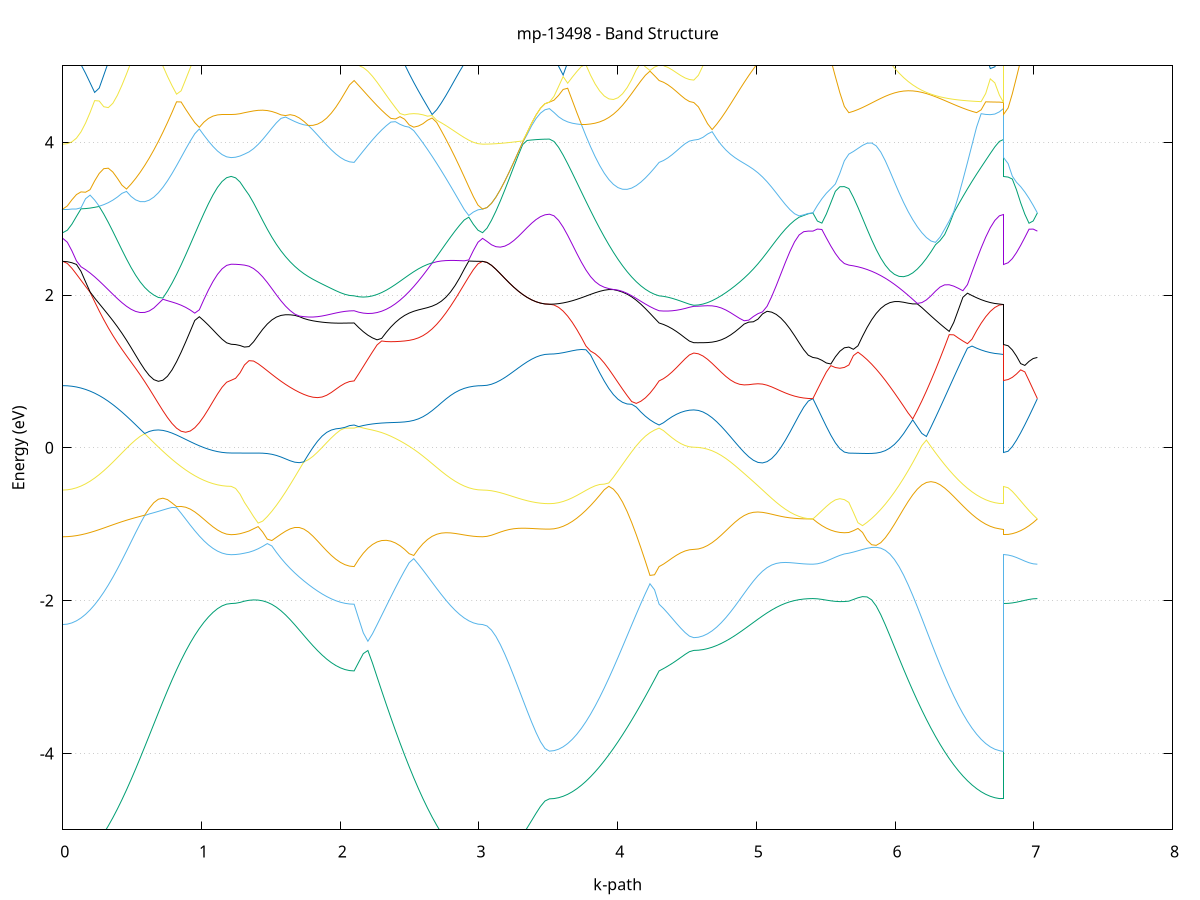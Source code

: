 set title 'mp-13498 - Band Structure'
set xlabel 'k-path'
set ylabel 'Energy (eV)'
set grid y
set yrange [-5:5]
set terminal png size 800,600
set output 'mp-13498_bands_gnuplot.png'
plot '-' using 1:2 with lines notitle, '-' using 1:2 with lines notitle, '-' using 1:2 with lines notitle, '-' using 1:2 with lines notitle, '-' using 1:2 with lines notitle, '-' using 1:2 with lines notitle, '-' using 1:2 with lines notitle, '-' using 1:2 with lines notitle, '-' using 1:2 with lines notitle, '-' using 1:2 with lines notitle, '-' using 1:2 with lines notitle, '-' using 1:2 with lines notitle, '-' using 1:2 with lines notitle, '-' using 1:2 with lines notitle, '-' using 1:2 with lines notitle, '-' using 1:2 with lines notitle, '-' using 1:2 with lines notitle, '-' using 1:2 with lines notitle, '-' using 1:2 with lines notitle, '-' using 1:2 with lines notitle, '-' using 1:2 with lines notitle, '-' using 1:2 with lines notitle, '-' using 1:2 with lines notitle, '-' using 1:2 with lines notitle, '-' using 1:2 with lines notitle, '-' using 1:2 with lines notitle, '-' using 1:2 with lines notitle, '-' using 1:2 with lines notitle
0.000000 -42.254316
0.032808 -42.254316
0.065616 -42.254316
0.098424 -42.254316
0.131232 -42.254416
0.164040 -42.254416
0.196848 -42.254516
0.229656 -42.254516
0.262464 -42.254616
0.295272 -42.254716
0.328080 -42.254816
0.360888 -42.254916
0.393696 -42.255016
0.426504 -42.255116
0.459312 -42.255216
0.492120 -42.255416
0.524929 -42.255516
0.557737 -42.255616
0.590545 -42.255716
0.623353 -42.255916
0.656161 -42.256016
0.688969 -42.256116
0.721777 -42.256216
0.754585 -42.256416
0.787393 -42.256516
0.820201 -42.256616
0.853009 -42.256716
0.885817 -42.256816
0.918625 -42.256916
0.951433 -42.257016
0.984241 -42.257116
1.017049 -42.257116
1.049857 -42.257216
1.082665 -42.257216
1.115473 -42.257316
1.148281 -42.257316
1.181089 -42.257316
1.213897 -42.257316
1.213897 -42.257316
1.245780 -42.257316
1.277663 -42.257316
1.309546 -42.257316
1.309546 -42.257316
1.342493 -42.257316
1.375440 -42.257316
1.408386 -42.257316
1.441333 -42.257316
1.474280 -42.257316
1.507226 -42.257316
1.540173 -42.257316
1.573120 -42.257416
1.606067 -42.257416
1.639013 -42.257416
1.671960 -42.257416
1.704907 -42.257416
1.737853 -42.257516
1.770800 -42.257516
1.803747 -42.257516
1.836693 -42.257516
1.869640 -42.257516
1.902587 -42.257516
1.935534 -42.257516
1.968480 -42.257516
2.001427 -42.257516
2.034374 -42.257616
2.067320 -42.257616
2.100267 -42.257616
2.100267 -42.257616
2.133338 -42.257616
2.166409 -42.257616
2.199480 -42.257616
2.232551 -42.257616
2.265622 -42.257516
2.298693 -42.257416
2.331764 -42.257316
2.364835 -42.257216
2.397906 -42.257116
2.430977 -42.256916
2.464048 -42.256716
2.497119 -42.256516
2.530190 -42.256316
2.563262 -42.256116
2.596333 -42.255916
2.629404 -42.255716
2.662475 -42.255516
2.695546 -42.255316
2.728617 -42.255216
2.761688 -42.255016
2.794759 -42.254816
2.827830 -42.254716
2.860901 -42.254616
2.893972 -42.254516
2.927043 -42.254416
2.960114 -42.254316
2.993185 -42.254316
3.026256 -42.254316
3.026256 -42.254316
3.058382 -42.254316
3.090508 -42.254316
3.122634 -42.254316
3.154760 -42.254316
3.186885 -42.254316
3.219011 -42.254316
3.251137 -42.254316
3.283263 -42.254316
3.315389 -42.254316
3.347515 -42.254316
3.379641 -42.254316
3.411767 -42.254316
3.443893 -42.254316
3.476018 -42.254316
3.508144 -42.254316
3.508144 -42.254316
3.541091 -42.254316
3.574038 -42.254316
3.606984 -42.254416
3.639931 -42.254516
3.672878 -42.254616
3.705824 -42.254716
3.738771 -42.254816
3.771718 -42.255016
3.804665 -42.255216
3.837611 -42.255316
3.870558 -42.255516
3.903505 -42.255716
3.936451 -42.255916
3.969398 -42.256116
4.002345 -42.256316
4.035291 -42.256516
4.068238 -42.256716
4.101185 -42.256916
4.134132 -42.257016
4.167078 -42.257216
4.200025 -42.257316
4.232972 -42.257416
4.265918 -42.257516
4.298865 -42.257616
4.298865 -42.257616
4.330147 -42.257616
4.361429 -42.257616
4.392711 -42.257616
4.423993 -42.257616
4.455276 -42.257616
4.486558 -42.257616
4.517840 -42.257616
4.549122 -42.257616
4.549122 -42.257616
4.582135 -42.257616
4.615149 -42.257616
4.648163 -42.257616
4.681176 -42.257616
4.714190 -42.257616
4.747204 -42.257616
4.780217 -42.257616
4.813231 -42.257516
4.846245 -42.257516
4.879258 -42.257516
4.912272 -42.257516
4.945286 -42.257516
4.978299 -42.257516
5.011313 -42.257516
5.044327 -42.257416
5.077340 -42.257416
5.110354 -42.257416
5.143368 -42.257416
5.176381 -42.257416
5.209395 -42.257416
5.242409 -42.257416
5.275422 -42.257316
5.308436 -42.257316
5.341449 -42.257316
5.374463 -42.257316
5.407477 -42.257316
5.407477 -42.257316
5.439881 -42.257316
5.472286 -42.257316
5.504690 -42.257316
5.537094 -42.257316
5.569499 -42.257316
5.601903 -42.257316
5.634307 -42.257316
5.666712 -42.257316
5.666712 -42.257316
5.699601 -42.257216
5.732491 -42.257216
5.765381 -42.257116
5.798270 -42.257116
5.831160 -42.257016
5.864050 -42.256916
5.896939 -42.256816
5.929829 -42.256716
5.962719 -42.256616
5.995608 -42.256516
6.028498 -42.256416
6.061388 -42.256316
6.094277 -42.256116
6.127167 -42.256016
6.160057 -42.255916
6.192946 -42.255716
6.225836 -42.255616
6.258726 -42.255516
6.291615 -42.255416
6.324505 -42.255216
6.357394 -42.255116
6.390284 -42.255016
6.423174 -42.254916
6.456063 -42.254816
6.488953 -42.254716
6.521843 -42.254616
6.554732 -42.254516
6.587622 -42.254516
6.620512 -42.254416
6.653401 -42.254416
6.686291 -42.254316
6.719181 -42.254316
6.752070 -42.254316
6.784960 -42.254316
6.784960 -42.257316
6.815078 -42.257316
6.845196 -42.257316
6.875314 -42.257316
6.905432 -42.257316
6.935550 -42.257316
6.965668 -42.257316
6.995786 -42.257316
7.025904 -42.257316
e
0.000000 -42.254316
0.032808 -42.254316
0.065616 -42.254316
0.098424 -42.254316
0.131232 -42.254416
0.164040 -42.254416
0.196848 -42.254516
0.229656 -42.254516
0.262464 -42.254616
0.295272 -42.254716
0.328080 -42.254816
0.360888 -42.254916
0.393696 -42.255016
0.426504 -42.255116
0.459312 -42.255216
0.492120 -42.255316
0.524929 -42.255516
0.557737 -42.255616
0.590545 -42.255716
0.623353 -42.255916
0.656161 -42.256016
0.688969 -42.256116
0.721777 -42.256216
0.754585 -42.256416
0.787393 -42.256516
0.820201 -42.256616
0.853009 -42.256716
0.885817 -42.256816
0.918625 -42.256916
0.951433 -42.257016
0.984241 -42.257116
1.017049 -42.257116
1.049857 -42.257216
1.082665 -42.257216
1.115473 -42.257316
1.148281 -42.257316
1.181089 -42.257316
1.213897 -42.257316
1.213897 -42.257316
1.245780 -42.257316
1.277663 -42.257316
1.309546 -42.257316
1.309546 -42.257316
1.342493 -42.257216
1.375440 -42.257116
1.408386 -42.257016
1.441333 -42.256916
1.474280 -42.256816
1.507226 -42.256616
1.540173 -42.256416
1.573120 -42.256316
1.606067 -42.256116
1.639013 -42.255916
1.671960 -42.255716
1.704907 -42.255516
1.737853 -42.255316
1.770800 -42.255116
1.803747 -42.254916
1.836693 -42.254716
1.869640 -42.254616
1.902587 -42.254416
1.935534 -42.254316
1.968480 -42.254216
2.001427 -42.254116
2.034374 -42.254116
2.067320 -42.254016
2.100267 -42.254016
2.100267 -42.254016
2.133338 -42.254016
2.166409 -42.254016
2.199480 -42.254016
2.232551 -42.254016
2.265622 -42.254016
2.298693 -42.254016
2.331764 -42.254016
2.364835 -42.254016
2.397906 -42.254016
2.430977 -42.254116
2.464048 -42.254116
2.497119 -42.254116
2.530190 -42.254116
2.563262 -42.254116
2.596333 -42.254116
2.629404 -42.254216
2.662475 -42.254216
2.695546 -42.254216
2.728617 -42.254216
2.761688 -42.254216
2.794759 -42.254216
2.827830 -42.254216
2.860901 -42.254216
2.893972 -42.254316
2.927043 -42.254316
2.960114 -42.254316
2.993185 -42.254316
3.026256 -42.254316
3.026256 -42.254316
3.058382 -42.254316
3.090508 -42.254316
3.122634 -42.254316
3.154760 -42.254316
3.186885 -42.254316
3.219011 -42.254316
3.251137 -42.254316
3.283263 -42.254316
3.315389 -42.254316
3.347515 -42.254316
3.379641 -42.254316
3.411767 -42.254316
3.443893 -42.254316
3.476018 -42.254316
3.508144 -42.254316
3.508144 -42.254316
3.541091 -42.254316
3.574038 -42.254316
3.606984 -42.254316
3.639931 -42.254316
3.672878 -42.254216
3.705824 -42.254216
3.738771 -42.254216
3.771718 -42.254216
3.804665 -42.254216
3.837611 -42.254216
3.870558 -42.254216
3.903505 -42.254216
3.936451 -42.254116
3.969398 -42.254116
4.002345 -42.254116
4.035291 -42.254116
4.068238 -42.254116
4.101185 -42.254116
4.134132 -42.254116
4.167078 -42.254016
4.200025 -42.254016
4.232972 -42.254016
4.265918 -42.254016
4.298865 -42.254016
4.298865 -42.254016
4.330147 -42.254016
4.361429 -42.254016
4.392711 -42.254016
4.423993 -42.254016
4.455276 -42.254016
4.486558 -42.254016
4.517840 -42.254016
4.549122 -42.254016
4.549122 -42.254016
4.582135 -42.254016
4.615149 -42.254116
4.648163 -42.254116
4.681176 -42.254216
4.714190 -42.254316
4.747204 -42.254416
4.780217 -42.254616
4.813231 -42.254716
4.846245 -42.254916
4.879258 -42.255116
4.912272 -42.255316
4.945286 -42.255516
4.978299 -42.255716
5.011313 -42.255916
5.044327 -42.256116
5.077340 -42.256316
5.110354 -42.256416
5.143368 -42.256616
5.176381 -42.256816
5.209395 -42.256916
5.242409 -42.257016
5.275422 -42.257116
5.308436 -42.257216
5.341449 -42.257316
5.374463 -42.257316
5.407477 -42.257316
5.407477 -42.257316
5.439881 -42.257316
5.472286 -42.257316
5.504690 -42.257316
5.537094 -42.257316
5.569499 -42.257316
5.601903 -42.257316
5.634307 -42.257316
5.666712 -42.257316
5.666712 -42.257316
5.699601 -42.257216
5.732491 -42.257216
5.765381 -42.257116
5.798270 -42.257116
5.831160 -42.257016
5.864050 -42.256916
5.896939 -42.256816
5.929829 -42.256716
5.962719 -42.256616
5.995608 -42.256516
6.028498 -42.256416
6.061388 -42.256316
6.094277 -42.256116
6.127167 -42.256016
6.160057 -42.255916
6.192946 -42.255716
6.225836 -42.255616
6.258726 -42.255516
6.291615 -42.255416
6.324505 -42.255216
6.357394 -42.255116
6.390284 -42.255016
6.423174 -42.254916
6.456063 -42.254816
6.488953 -42.254716
6.521843 -42.254616
6.554732 -42.254516
6.587622 -42.254516
6.620512 -42.254416
6.653401 -42.254416
6.686291 -42.254316
6.719181 -42.254316
6.752070 -42.254316
6.784960 -42.254316
6.784960 -42.257316
6.815078 -42.257316
6.845196 -42.257316
6.875314 -42.257316
6.905432 -42.257316
6.935550 -42.257316
6.965668 -42.257316
6.995786 -42.257316
7.025904 -42.257316
e
0.000000 -42.250716
0.032808 -42.250716
0.065616 -42.250716
0.098424 -42.250716
0.131232 -42.250716
0.164040 -42.250716
0.196848 -42.250716
0.229656 -42.250716
0.262464 -42.250716
0.295272 -42.250716
0.328080 -42.250616
0.360888 -42.250616
0.393696 -42.250616
0.426504 -42.250616
0.459312 -42.250616
0.492120 -42.250616
0.524929 -42.250516
0.557737 -42.250516
0.590545 -42.250516
0.623353 -42.250516
0.656161 -42.250416
0.688969 -42.250416
0.721777 -42.250416
0.754585 -42.250416
0.787393 -42.250316
0.820201 -42.250316
0.853009 -42.250316
0.885817 -42.250316
0.918625 -42.250316
0.951433 -42.250216
0.984241 -42.250216
1.017049 -42.250216
1.049857 -42.250216
1.082665 -42.250216
1.115473 -42.250216
1.148281 -42.250216
1.181089 -42.250216
1.213897 -42.250216
1.213897 -42.250216
1.245780 -42.250216
1.277663 -42.250216
1.309546 -42.250216
1.309546 -42.250216
1.342493 -42.250216
1.375440 -42.250216
1.408386 -42.250216
1.441333 -42.250216
1.474280 -42.250216
1.507226 -42.250316
1.540173 -42.250316
1.573120 -42.250316
1.606067 -42.250316
1.639013 -42.250316
1.671960 -42.250316
1.704907 -42.250416
1.737853 -42.250416
1.770800 -42.250416
1.803747 -42.250416
1.836693 -42.250416
1.869640 -42.250416
1.902587 -42.250516
1.935534 -42.250516
1.968480 -42.250516
2.001427 -42.250516
2.034374 -42.250516
2.067320 -42.250516
2.100267 -42.250516
2.100267 -42.250516
2.133338 -42.250516
2.166409 -42.250516
2.199480 -42.250516
2.232551 -42.250516
2.265622 -42.250516
2.298693 -42.250516
2.331764 -42.250516
2.364835 -42.250516
2.397906 -42.250516
2.430977 -42.250516
2.464048 -42.250616
2.497119 -42.250616
2.530190 -42.250616
2.563262 -42.250616
2.596333 -42.250616
2.629404 -42.250616
2.662475 -42.250616
2.695546 -42.250716
2.728617 -42.250716
2.761688 -42.250716
2.794759 -42.250716
2.827830 -42.250716
2.860901 -42.250716
2.893972 -42.250716
2.927043 -42.250716
2.960114 -42.250716
2.993185 -42.250716
3.026256 -42.250716
3.026256 -42.250716
3.058382 -42.250716
3.090508 -42.250716
3.122634 -42.250716
3.154760 -42.250716
3.186885 -42.250716
3.219011 -42.250716
3.251137 -42.250716
3.283263 -42.250716
3.315389 -42.250716
3.347515 -42.250716
3.379641 -42.250716
3.411767 -42.250716
3.443893 -42.250716
3.476018 -42.250716
3.508144 -42.250716
3.508144 -42.250716
3.541091 -42.250716
3.574038 -42.250716
3.606984 -42.250716
3.639931 -42.250716
3.672878 -42.250716
3.705824 -42.250716
3.738771 -42.250716
3.771718 -42.250716
3.804665 -42.250716
3.837611 -42.250716
3.870558 -42.250616
3.903505 -42.250616
3.936451 -42.250616
3.969398 -42.250616
4.002345 -42.250616
4.035291 -42.250616
4.068238 -42.250616
4.101185 -42.250516
4.134132 -42.250516
4.167078 -42.250516
4.200025 -42.250516
4.232972 -42.250516
4.265918 -42.250516
4.298865 -42.250516
4.298865 -42.250516
4.330147 -42.250516
4.361429 -42.250516
4.392711 -42.250516
4.423993 -42.250516
4.455276 -42.250516
4.486558 -42.250516
4.517840 -42.250516
4.549122 -42.250516
4.549122 -42.250516
4.582135 -42.250516
4.615149 -42.250516
4.648163 -42.250516
4.681176 -42.250516
4.714190 -42.250516
4.747204 -42.250416
4.780217 -42.250416
4.813231 -42.250416
4.846245 -42.250416
4.879258 -42.250416
4.912272 -42.250416
4.945286 -42.250316
4.978299 -42.250316
5.011313 -42.250316
5.044327 -42.250316
5.077340 -42.250316
5.110354 -42.250316
5.143368 -42.250216
5.176381 -42.250216
5.209395 -42.250216
5.242409 -42.250216
5.275422 -42.250216
5.308436 -42.250216
5.341449 -42.250216
5.374463 -42.250216
5.407477 -42.250216
5.407477 -42.250216
5.439881 -42.250216
5.472286 -42.250216
5.504690 -42.250216
5.537094 -42.250216
5.569499 -42.250216
5.601903 -42.250216
5.634307 -42.250216
5.666712 -42.250216
5.666712 -42.250216
5.699601 -42.250216
5.732491 -42.250216
5.765381 -42.250216
5.798270 -42.250216
5.831160 -42.250216
5.864050 -42.250316
5.896939 -42.250316
5.929829 -42.250316
5.962719 -42.250316
5.995608 -42.250316
6.028498 -42.250416
6.061388 -42.250416
6.094277 -42.250416
6.127167 -42.250416
6.160057 -42.250516
6.192946 -42.250516
6.225836 -42.250516
6.258726 -42.250516
6.291615 -42.250516
6.324505 -42.250616
6.357394 -42.250616
6.390284 -42.250616
6.423174 -42.250616
6.456063 -42.250716
6.488953 -42.250716
6.521843 -42.250716
6.554732 -42.250716
6.587622 -42.250716
6.620512 -42.250716
6.653401 -42.250716
6.686291 -42.250716
6.719181 -42.250716
6.752070 -42.250716
6.784960 -42.250716
6.784960 -42.250216
6.815078 -42.250216
6.845196 -42.250216
6.875314 -42.250216
6.905432 -42.250216
6.935550 -42.250216
6.965668 -42.250216
6.995786 -42.250216
7.025904 -42.250216
e
0.000000 -22.730116
0.032808 -22.729916
0.065616 -22.729216
0.098424 -22.728116
0.131232 -22.726616
0.164040 -22.724716
0.196848 -22.722516
0.229656 -22.719916
0.262464 -22.717116
0.295272 -22.714016
0.328080 -22.710716
0.360888 -22.707416
0.393696 -22.704016
0.426504 -22.700716
0.459312 -22.697516
0.492120 -22.694516
0.524929 -22.691916
0.557737 -22.689616
0.590545 -22.688016
0.623353 -22.686916
0.656161 -22.686516
0.688969 -22.686916
0.721777 -22.688216
0.754585 -22.690116
0.787393 -22.692916
0.820201 -22.696216
0.853009 -22.700016
0.885817 -22.704216
0.918625 -22.708616
0.951433 -22.713016
0.984241 -22.717216
1.017049 -22.721216
1.049857 -22.724716
1.082665 -22.727816
1.115473 -22.730216
1.148281 -22.732016
1.181089 -22.733116
1.213897 -22.733416
1.213897 -22.733416
1.245780 -22.732916
1.277663 -22.731316
1.309546 -22.728716
1.309546 -22.728716
1.342493 -22.726116
1.375440 -22.722816
1.408386 -22.719216
1.441333 -22.715716
1.474280 -22.712516
1.507226 -22.710216
1.540173 -22.708916
1.573120 -22.709016
1.606067 -22.710316
1.639013 -22.712716
1.671960 -22.716116
1.704907 -22.720116
1.737853 -22.724516
1.770800 -22.729216
1.803747 -22.733916
1.836693 -22.738416
1.869640 -22.742716
1.902587 -22.746616
1.935534 -22.750016
1.968480 -22.752916
2.001427 -22.755216
2.034374 -22.756916
2.067320 -22.757916
2.100267 -22.758316
2.100267 -22.758316
2.133338 -22.761016
2.166409 -22.761916
2.199480 -22.761216
2.232551 -22.759116
2.265622 -22.755616
2.298693 -22.751016
2.331764 -22.745716
2.364835 -22.740016
2.397906 -22.734116
2.430977 -22.728516
2.464048 -22.723516
2.497119 -22.719316
2.530190 -22.716116
2.563262 -22.714016
2.596333 -22.712916
2.629404 -22.712816
2.662475 -22.713516
2.695546 -22.714816
2.728617 -22.716516
2.761688 -22.718616
2.794759 -22.720716
2.827830 -22.722916
2.860901 -22.724916
2.893972 -22.726716
2.927043 -22.728116
2.960114 -22.729216
2.993185 -22.729916
3.026256 -22.730116
3.026256 -22.730116
3.058382 -22.729616
3.090508 -22.728316
3.122634 -22.726216
3.154760 -22.723316
3.186885 -22.719716
3.219011 -22.715616
3.251137 -22.711016
3.283263 -22.706216
3.315389 -22.701416
3.347515 -22.696816
3.379641 -22.692616
3.411767 -22.689016
3.443893 -22.686216
3.476018 -22.684516
3.508144 -22.683916
3.508144 -22.683916
3.541091 -22.683716
3.574038 -22.683216
3.606984 -22.682416
3.639931 -22.681416
3.672878 -22.680116
3.705824 -22.678716
3.738771 -22.677416
3.771718 -22.676116
3.804665 -22.675216
3.837611 -22.674716
3.870558 -22.674816
3.903505 -22.675716
3.936451 -22.677616
3.969398 -22.680516
4.002345 -22.684616
4.035291 -22.689816
4.068238 -22.695916
4.101185 -22.704916
4.134132 -22.718016
4.167078 -22.729516
4.200025 -22.739416
4.232972 -22.747516
4.265918 -22.753816
4.298865 -22.758316
4.298865 -22.758316
4.330147 -22.759016
4.361429 -22.759416
4.392711 -22.759416
4.423993 -22.759216
4.455276 -22.758716
4.486558 -22.758116
4.517840 -22.757616
4.549122 -22.757416
4.549122 -22.757416
4.582135 -22.757116
4.615149 -22.756116
4.648163 -22.754516
4.681176 -22.752216
4.714190 -22.749516
4.747204 -22.746216
4.780217 -22.742416
4.813231 -22.738416
4.846245 -22.734016
4.879258 -22.729616
4.912272 -22.725316
4.945286 -22.721216
4.978299 -22.717616
5.011313 -22.714616
5.044327 -22.712516
5.077340 -22.711416
5.110354 -22.711516
5.143368 -22.712816
5.176381 -22.714916
5.209395 -22.717816
5.242409 -22.721116
5.275422 -22.724216
5.308436 -22.727016
5.341449 -22.729216
5.374463 -22.730616
5.407477 -22.731016
5.407477 -22.731016
5.439881 -22.731416
5.472286 -22.731716
5.504690 -22.731716
5.537094 -22.731616
5.569499 -22.731216
5.601903 -22.730616
5.634307 -22.729816
5.666712 -22.728716
5.666712 -22.728716
5.699601 -22.725016
5.732491 -22.720116
5.765381 -22.714916
5.798270 -22.710216
5.831160 -22.705116
5.864050 -22.699716
5.896939 -22.694116
5.929829 -22.688516
5.962719 -22.683016
5.995608 -22.677716
6.028498 -22.673016
6.061388 -22.668816
6.094277 -22.665316
6.127167 -22.662616
6.160057 -22.660716
6.192946 -22.659616
6.225836 -22.659216
6.258726 -22.659516
6.291615 -22.660416
6.324505 -22.661716
6.357394 -22.663416
6.390284 -22.665416
6.423174 -22.667516
6.456063 -22.669716
6.488953 -22.672016
6.521843 -22.674216
6.554732 -22.676216
6.587622 -22.678116
6.620512 -22.679816
6.653401 -22.681316
6.686291 -22.682416
6.719181 -22.683216
6.752070 -22.683716
6.784960 -22.683916
6.784960 -22.733416
6.815078 -22.733416
6.845196 -22.733316
6.875314 -22.733016
6.905432 -22.732716
6.935550 -22.732416
6.965668 -22.732016
6.995786 -22.731516
7.025904 -22.731016
e
0.000000 -22.410816
0.032808 -22.412316
0.065616 -22.416716
0.098424 -22.423216
0.131232 -22.431216
0.164040 -22.440016
0.196848 -22.449416
0.229656 -22.459016
0.262464 -22.468616
0.295272 -22.478116
0.328080 -22.487316
0.360888 -22.496116
0.393696 -22.504416
0.426504 -22.512216
0.459312 -22.519216
0.492120 -22.525616
0.524929 -22.538716
0.557737 -22.552016
0.590545 -22.565516
0.623353 -22.579016
0.656161 -22.592416
0.688969 -22.605616
0.721777 -22.618516
0.754585 -22.631116
0.787393 -22.643216
0.820201 -22.654816
0.853009 -22.665816
0.885817 -22.676116
0.918625 -22.685616
0.951433 -22.694316
0.984241 -22.702116
1.017049 -22.709016
1.049857 -22.714916
1.082665 -22.719816
1.115473 -22.723616
1.148281 -22.726416
1.181089 -22.728016
1.213897 -22.728616
1.213897 -22.728616
1.245780 -22.728216
1.277663 -22.727016
1.309546 -22.725116
1.309546 -22.725116
1.342493 -22.723016
1.375440 -22.720316
1.408386 -22.717116
1.441333 -22.713816
1.474280 -22.710716
1.507226 -22.708016
1.540173 -22.706116
1.573120 -22.705016
1.606067 -22.705016
1.639013 -22.705916
1.671960 -22.707716
1.704907 -22.710216
1.737853 -22.713216
1.770800 -22.716616
1.803747 -22.720116
1.836693 -22.723716
1.869640 -22.727216
1.902587 -22.730416
1.935534 -22.733216
1.968480 -22.735716
2.001427 -22.737716
2.034374 -22.739116
2.067320 -22.740016
2.100267 -22.740316
2.100267 -22.740316
2.133338 -22.743116
2.166409 -22.744316
2.199480 -22.743816
2.232551 -22.741516
2.265622 -22.737316
2.298693 -22.731216
2.331764 -22.723316
2.364835 -22.713616
2.397906 -22.702216
2.430977 -22.689216
2.464048 -22.674716
2.497119 -22.658916
2.530190 -22.642116
2.563262 -22.624316
2.596333 -22.605716
2.629404 -22.586716
2.662475 -22.567416
2.695546 -22.547916
2.728617 -22.528716
2.761688 -22.509816
2.794759 -22.491616
2.827830 -22.474216
2.860901 -22.457916
2.893972 -22.443216
2.927043 -22.430316
2.960114 -22.420016
2.993185 -22.413216
3.026256 -22.410816
3.026256 -22.410816
3.058382 -22.410816
3.090508 -22.410916
3.122634 -22.411116
3.154760 -22.411316
3.186885 -22.411616
3.219011 -22.411916
3.251137 -22.412216
3.283263 -22.412616
3.315389 -22.412916
3.347515 -22.413216
3.379641 -22.413516
3.411767 -22.413716
3.443893 -22.413816
3.476018 -22.413916
3.508144 -22.414016
3.508144 -22.414016
3.541091 -22.418316
3.574038 -22.428416
3.606984 -22.441416
3.639931 -22.456116
3.672878 -22.472116
3.705824 -22.489216
3.738771 -22.507016
3.771718 -22.525616
3.804665 -22.544616
3.837611 -22.563916
3.870558 -22.583316
3.903505 -22.602616
3.936451 -22.621616
3.969398 -22.640116
4.002345 -22.657916
4.035291 -22.674716
4.068238 -22.690516
4.101185 -22.702716
4.134132 -22.710016
4.167078 -22.717216
4.200025 -22.724216
4.232972 -22.730616
4.265918 -22.736016
4.298865 -22.740316
4.298865 -22.740316
4.330147 -22.741316
4.361429 -22.742516
4.392711 -22.743816
4.423993 -22.745216
4.455276 -22.746616
4.486558 -22.747916
4.517840 -22.748816
4.549122 -22.749216
4.549122 -22.749216
4.582135 -22.748916
4.615149 -22.748016
4.648163 -22.746516
4.681176 -22.744416
4.714190 -22.741816
4.747204 -22.738816
4.780217 -22.735416
4.813231 -22.731716
4.846245 -22.727816
4.879258 -22.724016
4.912272 -22.720216
4.945286 -22.716816
4.978299 -22.713916
5.011313 -22.711616
5.044327 -22.710316
5.077340 -22.709916
5.110354 -22.710616
5.143368 -22.712316
5.176381 -22.714816
5.209395 -22.717816
5.242409 -22.721016
5.275422 -22.724116
5.308436 -22.726916
5.341449 -22.729116
5.374463 -22.730516
5.407477 -22.731016
5.407477 -22.731016
5.439881 -22.730516
5.472286 -22.729916
5.504690 -22.729216
5.537094 -22.728416
5.569499 -22.727616
5.601903 -22.726816
5.634307 -22.726016
5.666712 -22.725116
5.666712 -22.725116
5.699601 -22.722416
5.732491 -22.718916
5.765381 -22.714316
5.798270 -22.707416
5.831160 -22.699616
5.864050 -22.690916
5.896939 -22.681416
5.929829 -22.671116
5.962719 -22.660016
5.995608 -22.648416
6.028498 -22.636216
6.061388 -22.623616
6.094277 -22.610516
6.127167 -22.597216
6.160057 -22.583816
6.192946 -22.570216
6.225836 -22.560516
6.258726 -22.555716
6.291615 -22.550016
6.324505 -22.543516
6.357394 -22.536216
6.390284 -22.528216
6.423174 -22.519416
6.456063 -22.510116
6.488953 -22.500216
6.521843 -22.489916
6.554732 -22.479216
6.587622 -22.468316
6.620512 -22.457316
6.653401 -22.446316
6.686291 -22.435616
6.719181 -22.425616
6.752070 -22.417516
6.784960 -22.414016
6.784960 -22.728616
6.815078 -22.728616
6.845196 -22.728816
6.875314 -22.729016
6.905432 -22.729316
6.935550 -22.729716
6.965668 -22.730116
6.995786 -22.730616
7.025904 -22.731016
e
0.000000 -22.410816
0.032808 -22.411416
0.065616 -22.413116
0.098424 -22.416116
0.131232 -22.420216
0.164040 -22.425316
0.196848 -22.431616
0.229656 -22.438916
0.262464 -22.447116
0.295272 -22.456216
0.328080 -22.466216
0.360888 -22.476916
0.393696 -22.488316
0.426504 -22.500216
0.459312 -22.512716
0.492120 -22.525516
0.524929 -22.531216
0.557737 -22.535916
0.590545 -22.539816
0.623353 -22.542716
0.656161 -22.544816
0.688969 -22.545916
0.721777 -22.546016
0.754585 -22.545216
0.787393 -22.543516
0.820201 -22.540816
0.853009 -22.537216
0.885817 -22.532816
0.918625 -22.527516
0.951433 -22.521416
0.984241 -22.514616
1.017049 -22.507016
1.049857 -22.498916
1.082665 -22.490116
1.115473 -22.484516
1.148281 -22.484516
1.181089 -22.484516
1.213897 -22.484516
1.213897 -22.484516
1.245780 -22.488316
1.277663 -22.496016
1.309546 -22.504716
1.309546 -22.504716
1.342493 -22.510816
1.375440 -22.516216
1.408386 -22.520616
1.441333 -22.523416
1.474280 -22.524516
1.507226 -22.523616
1.540173 -22.520316
1.573120 -22.514716
1.606067 -22.506916
1.639013 -22.497316
1.671960 -22.486316
1.704907 -22.474216
1.737853 -22.461716
1.770800 -22.449116
1.803747 -22.436816
1.836693 -22.425216
1.869640 -22.414716
1.902587 -22.405416
1.935534 -22.397616
1.968480 -22.391216
2.001427 -22.386416
2.034374 -22.383016
2.067320 -22.381016
2.100267 -22.380316
2.100267 -22.380316
2.133338 -22.386216
2.166409 -22.391916
2.199480 -22.397416
2.232551 -22.402516
2.265622 -22.406916
2.298693 -22.410516
2.331764 -22.413116
2.364835 -22.414316
2.397906 -22.414016
2.430977 -22.411916
2.464048 -22.407816
2.497119 -22.401816
2.530190 -22.393716
2.563262 -22.383816
2.596333 -22.372216
2.629404 -22.376816
2.662475 -22.381816
2.695546 -22.386616
2.728617 -22.390916
2.761688 -22.394916
2.794759 -22.398516
2.827830 -22.401716
2.860901 -22.404416
2.893972 -22.406716
2.927043 -22.408516
2.960114 -22.409816
2.993185 -22.410516
3.026256 -22.410816
3.026256 -22.410816
3.058382 -22.410816
3.090508 -22.410916
3.122634 -22.411116
3.154760 -22.411316
3.186885 -22.411616
3.219011 -22.411916
3.251137 -22.412216
3.283263 -22.412616
3.315389 -22.412916
3.347515 -22.413216
3.379641 -22.413516
3.411767 -22.413716
3.443893 -22.413816
3.476018 -22.413916
3.508144 -22.414016
3.508144 -22.414016
3.541091 -22.413716
3.574038 -22.413016
3.606984 -22.411716
3.639931 -22.409916
3.672878 -22.407716
3.705824 -22.405016
3.738771 -22.401816
3.771718 -22.398216
3.804665 -22.394316
3.837611 -22.389916
3.870558 -22.385316
3.903505 -22.380316
3.936451 -22.375116
3.969398 -22.369616
4.002345 -22.374616
4.035291 -22.380716
4.068238 -22.384816
4.101185 -22.387116
4.134132 -22.387616
4.167078 -22.386616
4.200025 -22.384216
4.232972 -22.380716
4.265918 -22.376416
4.298865 -22.380316
4.298865 -22.380316
4.330147 -22.382116
4.361429 -22.384016
4.392711 -22.385716
4.423993 -22.387116
4.455276 -22.388316
4.486558 -22.389016
4.517840 -22.389516
4.549122 -22.389716
4.549122 -22.389716
4.582135 -22.390116
4.615149 -22.391516
4.648163 -22.393916
4.681176 -22.397316
4.714190 -22.401816
4.747204 -22.407616
4.780217 -22.414516
4.813231 -22.422716
4.846245 -22.432016
4.879258 -22.442116
4.912272 -22.452916
4.945286 -22.463816
4.978299 -22.474416
5.011313 -22.484216
5.044327 -22.492816
5.077340 -22.499816
5.110354 -22.504816
5.143368 -22.507816
5.176381 -22.508716
5.209395 -22.507616
5.242409 -22.505016
5.275422 -22.501016
5.308436 -22.496216
5.341449 -22.491016
5.374463 -22.486516
5.407477 -22.484516
5.407477 -22.484516
5.439881 -22.484916
5.472286 -22.486116
5.504690 -22.488216
5.537094 -22.491116
5.569499 -22.494416
5.601903 -22.497816
5.634307 -22.501316
5.666712 -22.504716
5.666712 -22.504716
5.699601 -22.513616
5.732491 -22.522216
5.765381 -22.530416
5.798270 -22.537916
5.831160 -22.544816
5.864050 -22.551016
5.896939 -22.556416
5.929829 -22.561016
5.962719 -22.564716
5.995608 -22.567516
6.028498 -22.569416
6.061388 -22.570316
6.094277 -22.570316
6.127167 -22.569316
6.160057 -22.567316
6.192946 -22.564416
6.225836 -22.556616
6.258726 -22.543116
6.291615 -22.529816
6.324505 -22.516916
6.357394 -22.504316
6.390284 -22.492216
6.423174 -22.480816
6.456063 -22.469916
6.488953 -22.459916
6.521843 -22.450716
6.554732 -22.442316
6.587622 -22.435016
6.620512 -22.428716
6.653401 -22.423416
6.686291 -22.419316
6.719181 -22.416416
6.752070 -22.414616
6.784960 -22.414016
6.784960 -22.484516
6.815078 -22.484516
6.845196 -22.484516
6.875314 -22.484516
6.905432 -22.484516
6.935550 -22.484516
6.965668 -22.484516
6.995786 -22.484516
7.025904 -22.484516
e
0.000000 -22.330616
0.032808 -22.329416
0.065616 -22.326016
0.098424 -22.321016
0.131232 -22.315316
0.164040 -22.309216
0.196848 -22.303116
0.229656 -22.297416
0.262464 -22.292116
0.295272 -22.295516
0.328080 -22.307516
0.360888 -22.320016
0.393696 -22.333116
0.426504 -22.346516
0.459312 -22.360116
0.492120 -22.373616
0.524929 -22.387016
0.557737 -22.399916
0.590545 -22.412216
0.623353 -22.423816
0.656161 -22.434416
0.688969 -22.444016
0.721777 -22.452516
0.754585 -22.459816
0.787393 -22.465916
0.820201 -22.470916
0.853009 -22.474916
0.885817 -22.477916
0.918625 -22.480216
0.951433 -22.481816
0.984241 -22.482916
1.017049 -22.483716
1.049857 -22.484116
1.082665 -22.484316
1.115473 -22.480916
1.148281 -22.471416
1.181089 -22.461916
1.213897 -22.461116
1.213897 -22.461116
1.245780 -22.457116
1.277663 -22.454316
1.309546 -22.452516
1.309546 -22.452516
1.342493 -22.455116
1.375440 -22.459816
1.408386 -22.463816
1.441333 -22.466516
1.474280 -22.467816
1.507226 -22.467316
1.540173 -22.465016
1.573120 -22.460816
1.606067 -22.454916
1.639013 -22.447516
1.671960 -22.439016
1.704907 -22.429816
1.737853 -22.420516
1.770800 -22.411416
1.803747 -22.403116
1.836693 -22.395716
1.869640 -22.389416
1.902587 -22.384216
1.935534 -22.380016
1.968480 -22.376816
2.001427 -22.374316
2.034374 -22.372616
2.067320 -22.371616
2.100267 -22.371316
2.100267 -22.371316
2.133338 -22.365716
2.166409 -22.359816
2.199480 -22.353716
2.232551 -22.347516
2.265622 -22.341416
2.298693 -22.335416
2.331764 -22.329616
2.364835 -22.330316
2.397906 -22.336416
2.430977 -22.342516
2.464048 -22.348516
2.497119 -22.354516
2.530190 -22.360416
2.563262 -22.366116
2.596333 -22.371616
2.629404 -22.359316
2.662475 -22.345516
2.695546 -22.331116
2.728617 -22.316716
2.761688 -22.302616
2.794759 -22.304516
2.827830 -22.308016
2.860901 -22.312216
2.893972 -22.316816
2.927043 -22.321616
2.960114 -22.326116
2.993185 -22.329416
3.026256 -22.330616
3.026256 -22.330616
3.058382 -22.331116
3.090508 -22.332616
3.122634 -22.334916
3.154760 -22.338216
3.186885 -22.342116
3.219011 -22.346616
3.251137 -22.351616
3.283263 -22.356916
3.315389 -22.362116
3.347515 -22.367216
3.379641 -22.371716
3.411767 -22.375616
3.443893 -22.378616
3.476018 -22.380516
3.508144 -22.381116
3.508144 -22.381116
3.541091 -22.377916
3.574038 -22.371316
3.606984 -22.364016
3.639931 -22.357216
3.672878 -22.351216
3.705824 -22.346016
3.738771 -22.341816
3.771718 -22.338516
3.804665 -22.336116
3.837611 -22.334516
3.870558 -22.333816
3.903505 -22.345916
3.936451 -22.357016
3.969398 -22.366616
4.002345 -22.363916
4.035291 -22.358116
4.068238 -22.352216
4.101185 -22.348716
4.134132 -22.353116
4.167078 -22.358016
4.200025 -22.363216
4.232972 -22.368716
4.265918 -22.374516
4.298865 -22.371316
4.298865 -22.371316
4.330147 -22.369616
4.361429 -22.367716
4.392711 -22.366016
4.423993 -22.364516
4.455276 -22.363316
4.486558 -22.362416
4.517840 -22.361916
4.549122 -22.361716
4.549122 -22.361716
4.582135 -22.362216
4.615149 -22.363616
4.648163 -22.366116
4.681176 -22.369816
4.714190 -22.374616
4.747204 -22.380816
4.780217 -22.388416
4.813231 -22.397316
4.846245 -22.407316
4.879258 -22.418116
4.912272 -22.429316
4.945286 -22.440516
4.978299 -22.451216
5.011313 -22.461016
5.044327 -22.469516
5.077340 -22.476316
5.110354 -22.481116
5.143368 -22.484016
5.176381 -22.484816
5.209395 -22.483916
5.242409 -22.481316
5.275422 -22.477316
5.308436 -22.472416
5.341449 -22.466816
5.374463 -22.461316
5.407477 -22.458416
5.407477 -22.458416
5.439881 -22.458916
5.472286 -22.458916
5.504690 -22.457916
5.537094 -22.455816
5.569499 -22.454916
5.601903 -22.454116
5.634307 -22.453316
5.666712 -22.452516
5.666712 -22.452516
5.699601 -22.449816
5.732491 -22.446516
5.765381 -22.444316
5.798270 -22.444216
5.831160 -22.443816
5.864050 -22.443116
5.896939 -22.441916
5.929829 -22.440116
5.962719 -22.437616
5.995608 -22.434316
6.028498 -22.430016
6.061388 -22.424716
6.094277 -22.418316
6.127167 -22.410716
6.160057 -22.402116
6.192946 -22.392516
6.225836 -22.382116
6.258726 -22.370916
6.291615 -22.359216
6.324505 -22.347216
6.357394 -22.335016
6.390284 -22.322816
6.423174 -22.310916
6.456063 -22.313216
6.488953 -22.318016
6.521843 -22.323716
6.554732 -22.330216
6.587622 -22.337416
6.620512 -22.345216
6.653401 -22.353616
6.686291 -22.362216
6.719181 -22.370716
6.752070 -22.377916
6.784960 -22.381116
6.784960 -22.461116
6.815078 -22.461016
6.845196 -22.460916
6.875314 -22.460616
6.905432 -22.460316
6.935550 -22.459916
6.965668 -22.459416
6.995786 -22.458916
7.025904 -22.458416
e
0.000000 -22.238816
0.032808 -22.239516
0.065616 -22.241816
0.098424 -22.245616
0.131232 -22.250816
0.164040 -22.257416
0.196848 -22.265216
0.229656 -22.274316
0.262464 -22.284416
0.295272 -22.287416
0.328080 -22.283416
0.360888 -22.284516
0.393696 -22.292416
0.426504 -22.300816
0.459312 -22.309416
0.492120 -22.318416
0.524929 -22.327516
0.557737 -22.336916
0.590545 -22.346316
0.623353 -22.355716
0.656161 -22.365116
0.688969 -22.374416
0.721777 -22.383516
0.754585 -22.392316
0.787393 -22.400816
0.820201 -22.409016
0.853009 -22.416716
0.885817 -22.424016
0.918625 -22.430716
0.951433 -22.436816
0.984241 -22.442316
1.017049 -22.447216
1.049857 -22.451416
1.082665 -22.454816
1.115473 -22.457616
1.148281 -22.459516
1.181089 -22.460716
1.213897 -22.455816
1.213897 -22.455816
1.245780 -22.455416
1.277663 -22.448616
1.309546 -22.444116
1.309546 -22.444116
1.342493 -22.439616
1.375440 -22.432216
1.408386 -22.424516
1.441333 -22.416816
1.474280 -22.409316
1.507226 -22.401916
1.540173 -22.394716
1.573120 -22.387616
1.606067 -22.380616
1.639013 -22.373716
1.671960 -22.366716
1.704907 -22.359616
1.737853 -22.352316
1.770800 -22.345616
1.803747 -22.340616
1.836693 -22.335716
1.869640 -22.331016
1.902587 -22.326416
1.935534 -22.322116
1.968480 -22.318316
2.001427 -22.315016
2.034374 -22.312516
2.067320 -22.311016
2.100267 -22.310416
2.100267 -22.310416
2.133338 -22.304816
2.166409 -22.299416
2.199480 -22.301016
2.232551 -22.306616
2.265622 -22.312416
2.298693 -22.318316
2.331764 -22.324316
2.364835 -22.324216
2.397906 -22.319116
2.430977 -22.314416
2.464048 -22.310316
2.497119 -22.306616
2.530190 -22.303616
2.563262 -22.301216
2.596333 -22.299416
2.629404 -22.298416
2.662475 -22.298016
2.695546 -22.298516
2.728617 -22.299716
2.761688 -22.301716
2.794759 -22.289116
2.827830 -22.276816
2.860901 -22.265716
2.893972 -22.256316
2.927043 -22.248816
2.960114 -22.243316
2.993185 -22.239916
3.026256 -22.238816
3.026256 -22.238816
3.058382 -22.238716
3.090508 -22.238616
3.122634 -22.238416
3.154760 -22.238216
3.186885 -22.237916
3.219011 -22.237616
3.251137 -22.237216
3.283263 -22.236916
3.315389 -22.236616
3.347515 -22.236216
3.379641 -22.236016
3.411767 -22.235716
3.443893 -22.235616
3.476018 -22.235416
3.508144 -22.235416
3.508144 -22.235416
3.541091 -22.236516
3.574038 -22.239616
3.606984 -22.244816
3.639931 -22.251916
3.672878 -22.260716
3.705824 -22.271016
3.738771 -22.282516
3.771718 -22.294916
3.804665 -22.307916
3.837611 -22.321016
3.870558 -22.333816
3.903505 -22.333916
3.936451 -22.334716
3.969398 -22.336216
4.002345 -22.338416
4.035291 -22.341316
4.068238 -22.344716
4.101185 -22.346216
4.134132 -22.340116
4.167078 -22.334116
4.200025 -22.328016
4.232972 -22.322116
4.265918 -22.316216
4.298865 -22.310416
4.298865 -22.310416
4.330147 -22.309016
4.361429 -22.307416
4.392711 -22.305916
4.423993 -22.304316
4.455276 -22.302716
4.486558 -22.301216
4.517840 -22.299816
4.549122 -22.299116
4.549122 -22.299116
4.582135 -22.299916
4.615149 -22.302016
4.648163 -22.305616
4.681176 -22.310316
4.714190 -22.315916
4.747204 -22.322316
4.780217 -22.329116
4.813231 -22.336116
4.846245 -22.343216
4.879258 -22.350216
4.912272 -22.357116
4.945286 -22.363916
4.978299 -22.370716
5.011313 -22.377516
5.044327 -22.384416
5.077340 -22.391416
5.110354 -22.398616
5.143368 -22.405916
5.176381 -22.413416
5.209395 -22.421016
5.242409 -22.428716
5.275422 -22.436316
5.308436 -22.443716
5.341449 -22.450616
5.374463 -22.456116
5.407477 -22.458416
5.407477 -22.458416
5.439881 -22.457816
5.472286 -22.457216
5.504690 -22.456516
5.537094 -22.455716
5.569499 -22.452816
5.601903 -22.449316
5.634307 -22.445716
5.666712 -22.444116
5.666712 -22.444116
5.699601 -22.444216
5.732491 -22.444316
5.765381 -22.442416
5.798270 -22.437616
5.831160 -22.432116
5.864050 -22.426116
5.896939 -22.419416
5.929829 -22.412316
5.962719 -22.404616
5.995608 -22.396516
6.028498 -22.388116
6.061388 -22.379316
6.094277 -22.370316
6.127167 -22.361116
6.160057 -22.351816
6.192946 -22.342416
6.225836 -22.333016
6.258726 -22.323816
6.291615 -22.314616
6.324505 -22.305716
6.357394 -22.304016
6.390284 -22.306116
6.423174 -22.309216
6.456063 -22.299316
6.488953 -22.288316
6.521843 -22.278016
6.554732 -22.268616
6.587622 -22.260116
6.620512 -22.252816
6.653401 -22.246616
6.686291 -22.241816
6.719181 -22.238316
6.752070 -22.236116
6.784960 -22.235416
6.784960 -22.455816
6.815078 -22.455816
6.845196 -22.456016
6.875314 -22.456216
6.905432 -22.456516
6.935550 -22.456916
6.965668 -22.457416
6.995786 -22.457916
7.025904 -22.458416
e
0.000000 -22.238816
0.032808 -22.239216
0.065616 -22.240416
0.098424 -22.242416
0.131232 -22.245216
0.164040 -22.248816
0.196848 -22.253116
0.229656 -22.258216
0.262464 -22.263916
0.295272 -22.270216
0.328080 -22.277116
0.360888 -22.280216
0.393696 -22.277816
0.426504 -22.276216
0.459312 -22.275616
0.492120 -22.275816
0.524929 -22.276916
0.557737 -22.278916
0.590545 -22.281816
0.623353 -22.285516
0.656161 -22.290116
0.688969 -22.295516
0.721777 -22.301716
0.754585 -22.308616
0.787393 -22.316216
0.820201 -22.324416
0.853009 -22.333216
0.885817 -22.342516
0.918625 -22.352216
0.951433 -22.362416
0.984241 -22.372816
1.017049 -22.383616
1.049857 -22.394516
1.082665 -22.405416
1.115473 -22.416416
1.148281 -22.427216
1.181089 -22.437516
1.213897 -22.443816
1.213897 -22.443816
1.245780 -22.443916
1.277663 -22.443916
1.309546 -22.438916
1.309546 -22.438916
1.342493 -22.431416
1.375440 -22.423816
1.408386 -22.416116
1.441333 -22.408616
1.474280 -22.401216
1.507226 -22.394016
1.540173 -22.387016
1.573120 -22.380316
1.606067 -22.373916
1.639013 -22.367816
1.671960 -22.361916
1.704907 -22.356316
1.737853 -22.350916
1.770800 -22.344616
1.803747 -22.336716
1.836693 -22.328416
1.869640 -22.320116
1.902587 -22.312116
1.935534 -22.304616
1.968480 -22.298116
2.001427 -22.292716
2.034374 -22.288616
2.067320 -22.286216
2.100267 -22.285316
2.100267 -22.285316
2.133338 -22.290316
2.166409 -22.295616
2.199480 -22.294116
2.232551 -22.289116
2.265622 -22.284316
2.298693 -22.279816
2.331764 -22.275516
2.364835 -22.271516
2.397906 -22.267716
2.430977 -22.264216
2.464048 -22.261016
2.497119 -22.258016
2.530190 -22.255316
2.563262 -22.252916
2.596333 -22.250716
2.629404 -22.248716
2.662475 -22.246916
2.695546 -22.245416
2.728617 -22.244016
2.761688 -22.242816
2.794759 -22.241816
2.827830 -22.241016
2.860901 -22.240316
2.893972 -22.239716
2.927043 -22.239316
2.960114 -22.239016
2.993185 -22.238816
3.026256 -22.238816
3.026256 -22.238816
3.058382 -22.238716
3.090508 -22.238616
3.122634 -22.238416
3.154760 -22.238216
3.186885 -22.237916
3.219011 -22.237616
3.251137 -22.237216
3.283263 -22.236916
3.315389 -22.236616
3.347515 -22.236216
3.379641 -22.236016
3.411767 -22.235716
3.443893 -22.235516
3.476018 -22.235416
3.508144 -22.235416
3.508144 -22.235416
3.541091 -22.235516
3.574038 -22.235616
3.606984 -22.235916
3.639931 -22.236416
3.672878 -22.236916
3.705824 -22.237616
3.738771 -22.238516
3.771718 -22.239516
3.804665 -22.240616
3.837611 -22.242016
3.870558 -22.243516
3.903505 -22.245316
3.936451 -22.247216
3.969398 -22.249416
4.002345 -22.251816
4.035291 -22.254516
4.068238 -22.257516
4.101185 -22.260716
4.134132 -22.264116
4.167078 -22.267816
4.200025 -22.271816
4.232972 -22.276116
4.265918 -22.280616
4.298865 -22.285316
4.298865 -22.285316
4.330147 -22.286616
4.361429 -22.288016
4.392711 -22.289416
4.423993 -22.290816
4.455276 -22.292316
4.486558 -22.293816
4.517840 -22.295116
4.549122 -22.295816
4.549122 -22.295816
4.582135 -22.296516
4.615149 -22.298516
4.648163 -22.301816
4.681176 -22.306116
4.714190 -22.311216
4.747204 -22.316716
4.780217 -22.322516
4.813231 -22.328416
4.846245 -22.334216
4.879258 -22.340016
4.912272 -22.345716
4.945286 -22.351516
4.978299 -22.357416
5.011313 -22.363416
5.044327 -22.369716
5.077340 -22.376116
5.110354 -22.382816
5.143368 -22.389716
5.176381 -22.396816
5.209395 -22.404216
5.242409 -22.411716
5.275422 -22.419216
5.308436 -22.426816
5.341449 -22.434116
5.374463 -22.440616
5.407477 -22.443816
5.407477 -22.443816
5.439881 -22.443416
5.472286 -22.442716
5.504690 -22.441916
5.537094 -22.441316
5.569499 -22.441116
5.601903 -22.441116
5.634307 -22.441016
5.666712 -22.438916
5.666712 -22.438916
5.699601 -22.428416
5.732491 -22.417716
5.765381 -22.407016
5.798270 -22.396416
5.831160 -22.386116
5.864050 -22.376116
5.896939 -22.366516
5.929829 -22.357316
5.962719 -22.348716
5.995608 -22.340616
6.028498 -22.333216
6.061388 -22.326516
6.094277 -22.320516
6.127167 -22.315416
6.160057 -22.311016
6.192946 -22.307616
6.225836 -22.305016
6.258726 -22.303316
6.291615 -22.302616
6.324505 -22.302816
6.357394 -22.297116
6.390284 -22.288816
6.423174 -22.281016
6.456063 -22.273616
6.488953 -22.266716
6.521843 -22.260416
6.554732 -22.254716
6.587622 -22.249716
6.620512 -22.245416
6.653401 -22.241916
6.686291 -22.239016
6.719181 -22.237016
6.752070 -22.235816
6.784960 -22.235416
6.784960 -22.443816
6.815078 -22.443816
6.845196 -22.443816
6.875314 -22.443816
6.905432 -22.443816
6.935550 -22.443816
6.965668 -22.443816
6.995786 -22.443816
7.025904 -22.443816
e
0.000000 -5.481116
0.032808 -5.475616
0.065616 -5.459016
0.098424 -5.431416
0.131232 -5.393016
0.164040 -5.344016
0.196848 -5.284516
0.229656 -5.214816
0.262464 -5.135416
0.295272 -5.046516
0.328080 -4.948616
0.360888 -4.842216
0.393696 -4.727816
0.426504 -4.606216
0.459312 -4.477916
0.492120 -4.343716
0.524929 -4.204516
0.557737 -4.061216
0.590545 -3.914716
0.623353 -3.766316
0.656161 -3.617116
0.688969 -3.468516
0.721777 -3.321716
0.754585 -3.178216
0.787393 -3.039316
0.820201 -2.906516
0.853009 -2.780916
0.885817 -2.663416
0.918625 -2.554716
0.951433 -2.455316
0.984241 -2.365316
1.017049 -2.285016
1.049857 -2.214616
1.082665 -2.154416
1.115473 -2.105416
1.148281 -2.068916
1.181089 -2.046116
1.213897 -2.038316
1.213897 -2.038316
1.245780 -2.034616
1.277663 -2.023916
1.309546 -2.007116
1.309546 -2.007116
1.342493 -1.995816
1.375440 -1.990916
1.408386 -1.993116
1.441333 -2.003216
1.474280 -2.021816
1.507226 -2.049616
1.540173 -2.086716
1.573120 -2.133016
1.606067 -2.187616
1.639013 -2.249116
1.671960 -2.315516
1.704907 -2.384916
1.737853 -2.455116
1.770800 -2.524516
1.803747 -2.591516
1.836693 -2.654716
1.869640 -2.713116
1.902587 -2.765616
1.935534 -2.811416
1.968480 -2.849916
2.001427 -2.880416
2.034374 -2.902616
2.067320 -2.916016
2.100267 -2.920516
2.100267 -2.920516
2.133338 -2.805916
2.166409 -2.693516
2.199480 -2.653216
2.232551 -2.817516
2.265622 -2.999316
2.298693 -3.179816
2.331764 -3.357216
2.364835 -3.530616
2.397906 -3.699416
2.430977 -3.863216
2.464048 -4.021616
2.497119 -4.174016
2.530190 -4.320116
2.563262 -4.459416
2.596333 -4.591616
2.629404 -4.716216
2.662475 -4.832816
2.695546 -4.941016
2.728617 -5.040316
2.761688 -5.130516
2.794759 -5.211016
2.827830 -5.281616
2.860901 -5.341916
2.893972 -5.391716
2.927043 -5.430716
2.960114 -5.458616
2.993185 -5.475516
3.026256 -5.481116
3.026256 -5.481116
3.058382 -5.475816
3.090508 -5.459716
3.122634 -5.433116
3.154760 -5.396016
3.186885 -5.348716
3.219011 -5.291516
3.251137 -5.224916
3.283263 -5.149316
3.315389 -5.065816
3.347515 -4.975516
3.379641 -4.880416
3.411767 -4.784316
3.443893 -4.693916
3.476018 -4.623416
3.508144 -4.595216
3.508144 -4.595216
3.541091 -4.591416
3.574038 -4.580216
3.606984 -4.561616
3.639931 -4.535716
3.672878 -4.502816
3.705824 -4.463116
3.738771 -4.416816
3.771718 -4.364316
3.804665 -4.305816
3.837611 -4.241716
3.870558 -4.172316
3.903505 -4.097916
3.936451 -4.018916
3.969398 -3.935616
4.002345 -3.848316
4.035291 -3.757216
4.068238 -3.662616
4.101185 -3.564716
4.134132 -3.463716
4.167078 -3.359916
4.200025 -3.253516
4.232972 -3.144616
4.265918 -3.033516
4.298865 -2.920516
4.298865 -2.920516
4.330147 -2.890316
4.361429 -2.857716
4.392711 -2.822416
4.423993 -2.784416
4.455276 -2.744316
4.486558 -2.703816
4.517840 -2.668316
4.549122 -2.652016
4.549122 -2.652016
4.582135 -2.649316
4.615149 -2.641416
4.648163 -2.628316
4.681176 -2.610316
4.714190 -2.587616
4.747204 -2.560416
4.780217 -2.529316
4.813231 -2.494616
4.846245 -2.456816
4.879258 -2.416416
4.912272 -2.374216
4.945286 -2.330716
4.978299 -2.286816
5.011313 -2.243316
5.044327 -2.201016
5.077340 -2.160716
5.110354 -2.123416
5.143368 -2.089816
5.176381 -2.060316
5.209395 -2.035416
5.242409 -2.015016
5.275422 -1.999216
5.308436 -1.987516
5.341449 -1.979516
5.374463 -1.974916
5.407477 -1.973416
5.407477 -1.973416
5.439881 -1.976416
5.472286 -1.984016
5.504690 -1.993716
5.537094 -2.002916
5.569499 -2.009916
5.601903 -2.013216
5.634307 -2.012316
5.666712 -2.007116
5.666712 -2.007116
5.699601 -1.985416
5.732491 -1.963216
5.765381 -1.947916
5.798270 -1.951816
5.831160 -1.990416
5.864050 -2.070616
5.896939 -2.184216
5.929829 -2.317616
5.962719 -2.460516
5.995608 -2.606916
6.028498 -2.753316
6.061388 -2.897616
6.094277 -3.038516
6.127167 -3.175216
6.160057 -3.307016
6.192946 -3.433616
6.225836 -3.554516
6.258726 -3.669516
6.291615 -3.778516
6.324505 -3.881216
6.357394 -3.977416
6.390284 -4.067116
6.423174 -4.150216
6.456063 -4.226416
6.488953 -4.295716
6.521843 -4.358016
6.554732 -4.413216
6.587622 -4.461216
6.620512 -4.502016
6.653401 -4.535516
6.686291 -4.561516
6.719181 -4.580216
6.752070 -4.591416
6.784960 -4.595216
6.784960 -2.038316
6.815078 -2.036216
6.845196 -2.030216
6.875314 -2.020816
6.905432 -2.009016
6.935550 -1.996316
6.965668 -1.984716
6.995786 -1.976416
7.025904 -1.973416
e
0.000000 -2.313316
0.032808 -2.307916
0.065616 -2.291716
0.098424 -2.264816
0.131232 -2.227416
0.164040 -2.179616
0.196848 -2.121616
0.229656 -2.053916
0.262464 -1.976716
0.295272 -1.890616
0.328080 -1.796216
0.360888 -1.694216
0.393696 -1.585416
0.426504 -1.471116
0.459312 -1.352716
0.492120 -1.232016
0.524929 -1.111616
0.557737 -0.994816
0.590545 -0.886116
0.623353 -0.865716
0.656161 -0.849216
0.688969 -0.831916
0.721777 -0.813916
0.754585 -0.796116
0.787393 -0.780316
0.820201 -0.783616
0.853009 -0.856016
0.885817 -0.933116
0.918625 -1.010416
0.951433 -1.084716
0.984241 -1.153916
1.017049 -1.216316
1.049857 -1.270716
1.082665 -1.316116
1.115473 -1.352116
1.148281 -1.378016
1.181089 -1.393716
1.213897 -1.399016
1.213897 -1.399016
1.245780 -1.396716
1.277663 -1.390016
1.309546 -1.379216
1.309546 -1.379216
1.342493 -1.366516
1.375440 -1.347116
1.408386 -1.321316
1.441333 -1.289816
1.474280 -1.253516
1.507226 -1.284716
1.540173 -1.368216
1.573120 -1.444916
1.606067 -1.514816
1.639013 -1.578516
1.671960 -1.636916
1.704907 -1.691016
1.737853 -1.741516
1.770800 -1.788916
1.803747 -1.833416
1.836693 -1.874716
1.869640 -1.912616
1.902587 -1.946616
1.935534 -1.976316
1.968480 -2.001316
2.001427 -2.021116
2.034374 -2.035516
2.067320 -2.044216
2.100267 -2.047216
2.100267 -2.047216
2.133338 -2.236816
2.166409 -2.422116
2.199480 -2.532316
2.232551 -2.434616
2.265622 -2.315916
2.298693 -2.194716
2.331764 -2.073116
2.364835 -1.952216
2.397906 -1.833416
2.430977 -1.717816
2.464048 -1.607216
2.497119 -1.503616
2.530190 -1.451216
2.563262 -1.523116
2.596333 -1.599816
2.629404 -1.679416
2.662475 -1.760416
2.695546 -1.840816
2.728617 -1.919016
2.761688 -1.993516
2.794759 -2.062916
2.827830 -2.125716
2.860901 -2.180916
2.893972 -2.227416
2.927043 -2.264516
2.960114 -2.291416
2.993185 -2.307816
3.026256 -2.313316
3.026256 -2.313316
3.058382 -2.331916
3.090508 -2.385716
3.122634 -2.469616
3.154760 -2.577216
3.186885 -2.702516
3.219011 -2.840416
3.251137 -2.986716
3.283263 -3.137916
3.315389 -3.290916
3.347515 -3.442516
3.379641 -3.589416
3.411767 -3.726916
3.443893 -3.847316
3.476018 -3.936116
3.508144 -3.970516
3.508144 -3.970516
3.541091 -3.964216
3.574038 -3.945416
3.606984 -3.914316
3.639931 -3.871016
3.672878 -3.815916
3.705824 -3.749416
3.738771 -3.672016
3.771718 -3.584316
3.804665 -3.486916
3.837611 -3.380516
3.870558 -3.266016
3.903505 -3.144216
3.936451 -3.016116
3.969398 -2.882716
4.002345 -2.745116
4.035291 -2.604516
4.068238 -2.462216
4.101185 -2.319616
4.134132 -2.178316
4.167078 -2.039916
4.200025 -1.906416
4.232972 -1.779616
4.265918 -1.858016
4.298865 -2.047216
4.298865 -2.047216
4.330147 -2.102116
4.361429 -2.165116
4.392711 -2.231216
4.423993 -2.297416
4.455276 -2.360916
4.486558 -2.418816
4.517840 -2.465116
4.549122 -2.485116
4.549122 -2.485116
4.582135 -2.479416
4.615149 -2.462416
4.648163 -2.434316
4.681176 -2.395716
4.714190 -2.347016
4.747204 -2.289116
4.780217 -2.223116
4.813231 -2.150016
4.846245 -2.071516
4.879258 -1.989416
4.912272 -1.905916
4.945286 -1.823716
4.978299 -1.745716
5.011313 -1.675316
5.044327 -1.615316
5.077340 -1.568116
5.110354 -1.534416
5.143368 -1.513516
5.176381 -1.503216
5.209395 -1.500616
5.242409 -1.503116
5.275422 -1.508216
5.308436 -1.513916
5.341449 -1.519016
5.374463 -1.522316
5.407477 -1.523516
5.407477 -1.523516
5.439881 -1.518316
5.472286 -1.503816
5.504690 -1.482716
5.537094 -1.457716
5.569499 -1.431816
5.601903 -1.408016
5.634307 -1.389316
5.666712 -1.379216
5.666712 -1.379216
5.699601 -1.364716
5.732491 -1.347916
5.765381 -1.330516
5.798270 -1.314916
5.831160 -1.304216
5.864050 -1.302316
5.896939 -1.313516
5.929829 -1.342016
5.962719 -1.391016
5.995608 -1.462016
6.028498 -1.554316
6.061388 -1.665616
6.094277 -1.792616
6.127167 -1.931616
6.160057 -2.078916
6.192946 -2.231416
6.225836 -2.386116
6.258726 -2.540616
6.291615 -2.692916
6.324505 -2.841316
6.357394 -2.984216
6.390284 -3.120416
6.423174 -3.248916
6.456063 -3.368816
6.488953 -3.479316
6.521843 -3.579716
6.554732 -3.669516
6.587622 -3.748216
6.620512 -3.815516
6.653401 -3.870916
6.686291 -3.914316
6.719181 -3.945516
6.752070 -3.964216
6.784960 -3.970516
6.784960 -1.399016
6.815078 -1.403516
6.845196 -1.416316
6.875314 -1.435716
6.905432 -1.459016
6.935550 -1.483016
6.965668 -1.504016
6.995786 -1.518416
7.025904 -1.523516
e
0.000000 -1.164216
0.032808 -1.162516
0.065616 -1.157616
0.098424 -1.149516
0.131232 -1.138416
0.164040 -1.124716
0.196848 -1.108516
0.229656 -1.090416
0.262464 -1.070716
0.295272 -1.050116
0.328080 -1.028816
0.360888 -1.007616
0.393696 -0.986816
0.426504 -0.966816
0.459312 -0.947916
0.492120 -0.930116
0.524929 -0.913316
0.557737 -0.897316
0.590545 -0.881616
0.623353 -0.791516
0.656161 -0.718116
0.688969 -0.672716
0.721777 -0.659516
0.754585 -0.677816
0.787393 -0.721716
0.820201 -0.769516
0.853009 -0.767416
0.885817 -0.777716
0.918625 -0.801716
0.951433 -0.838416
0.984241 -0.884116
1.017049 -0.934616
1.049857 -0.985816
1.082665 -1.034016
1.115473 -1.076016
1.148281 -1.108816
1.181089 -1.129816
1.213897 -1.137016
1.213897 -1.137016
1.245780 -1.133816
1.277663 -1.124216
1.309546 -1.108216
1.309546 -1.108216
1.342493 -1.088916
1.375440 -1.059416
1.408386 -1.031116
1.441333 -1.102616
1.474280 -1.195516
1.507226 -1.213516
1.540173 -1.171516
1.573120 -1.129816
1.606067 -1.091516
1.639013 -1.060916
1.671960 -1.043116
1.704907 -1.043216
1.737853 -1.063616
1.770800 -1.103216
1.803747 -1.157316
1.836693 -1.219716
1.869640 -1.285116
1.902587 -1.348816
1.935534 -1.407416
1.968480 -1.458316
2.001427 -1.499616
2.034374 -1.530016
2.067320 -1.548516
2.100267 -1.554716
2.100267 -1.554716
2.133338 -1.460116
2.166409 -1.379816
2.199480 -1.314816
2.232551 -1.265516
2.265622 -1.232116
2.298693 -1.214016
2.331764 -1.210716
2.364835 -1.221416
2.397906 -1.245416
2.430977 -1.281516
2.464048 -1.328916
2.497119 -1.385916
2.530190 -1.409016
2.563262 -1.325716
2.596333 -1.255616
2.629404 -1.199816
2.662475 -1.158816
2.695546 -1.131616
2.728617 -1.116616
2.761688 -1.111516
2.794759 -1.113716
2.827830 -1.120716
2.860901 -1.130216
2.893972 -1.140516
2.927043 -1.150016
2.960114 -1.157616
2.993185 -1.162516
3.026256 -1.164216
3.026256 -1.164216
3.058382 -1.158716
3.090508 -1.143916
3.122634 -1.123816
3.154760 -1.102616
3.186885 -1.083816
3.219011 -1.069116
3.251137 -1.059216
3.283263 -1.053916
3.315389 -1.052216
3.347515 -1.053216
3.379641 -1.055716
3.411767 -1.058816
3.443893 -1.061716
3.476018 -1.063616
3.508144 -1.064316
3.508144 -1.064316
3.541091 -1.060116
3.574038 -1.047716
3.606984 -1.027316
3.639931 -0.999016
3.672878 -0.963416
3.705824 -0.920816
3.738771 -0.871716
3.771718 -0.816716
3.804665 -0.756216
3.837611 -0.690816
3.870558 -0.621116
3.903505 -0.548616
3.936451 -0.503816
3.969398 -0.541116
4.002345 -0.611216
4.035291 -0.709716
4.068238 -0.833316
4.101185 -0.977216
4.134132 -1.136516
4.167078 -1.307316
4.200025 -1.486116
4.232972 -1.670416
4.265918 -1.661816
4.298865 -1.554716
4.298865 -1.554716
4.330147 -1.522816
4.361429 -1.483916
4.392711 -1.443716
4.423993 -1.406316
4.455276 -1.374316
4.486558 -1.350016
4.517840 -1.334716
4.549122 -1.329516
4.549122 -1.329516
4.582135 -1.323816
4.615149 -1.306716
4.648163 -1.278916
4.681176 -1.241316
4.714190 -1.195216
4.747204 -1.142616
4.780217 -1.086016
4.813231 -1.028616
4.846245 -0.973716
4.879258 -0.925316
4.912272 -0.886416
4.945286 -0.859216
4.978299 -0.844216
5.011313 -0.840116
5.044327 -0.844816
5.077340 -0.855316
5.110354 -0.868816
5.143368 -0.883116
5.176381 -0.896516
5.209395 -0.907816
5.242409 -0.916616
5.275422 -0.922916
5.308436 -0.927016
5.341449 -0.929516
5.374463 -0.930716
5.407477 -0.931116
5.407477 -0.931116
5.439881 -0.977916
5.472286 -1.018116
5.504690 -1.051416
5.537094 -1.077516
5.569499 -1.096316
5.601903 -1.107716
5.634307 -1.111716
5.666712 -1.108216
5.666712 -1.108216
5.699601 -1.085116
5.732491 -1.055216
5.765381 -1.107516
5.798270 -1.209516
5.831160 -1.268716
5.864050 -1.276816
5.896939 -1.241716
5.929829 -1.177116
5.962719 -1.094016
5.995608 -0.999816
6.028498 -0.900116
6.061388 -0.799516
6.094277 -0.703016
6.127167 -0.615416
6.160057 -0.541816
6.192946 -0.486816
6.225836 -0.453516
6.258726 -0.443016
6.291615 -0.453916
6.324505 -0.483116
6.357394 -0.526216
6.390284 -0.579016
6.423174 -0.637616
6.456063 -0.698516
6.488953 -0.759116
6.521843 -0.817316
6.554732 -0.871616
6.587622 -0.920516
6.620512 -0.963216
6.653401 -0.999016
6.686291 -1.027316
6.719181 -1.047816
6.752070 -1.060116
6.784960 -1.064316
6.784960 -1.137016
6.815078 -1.133716
6.845196 -1.123816
6.875314 -1.107416
6.905432 -1.084516
6.935550 -1.055316
6.965668 -1.019816
6.995786 -0.978316
7.025904 -0.931116
e
0.000000 -0.552716
0.032808 -0.549416
0.065616 -0.539616
0.098424 -0.523216
0.131232 -0.500516
0.164040 -0.471616
0.196848 -0.436716
0.229656 -0.396216
0.262464 -0.350516
0.295272 -0.300116
0.328080 -0.245716
0.360888 -0.188016
0.393696 -0.128116
0.426504 -0.067316
0.459312 -0.007116
0.492120 0.050684
0.524929 0.103884
0.557737 0.150284
0.590545 0.185084
0.623353 0.126284
0.656161 0.067984
0.688969 0.010684
0.721777 -0.045216
0.754585 -0.099116
0.787393 -0.150816
0.820201 -0.199916
0.853009 -0.246116
0.885817 -0.289116
0.918625 -0.328716
0.951433 -0.364616
0.984241 -0.396816
1.017049 -0.424916
1.049857 -0.448916
1.082665 -0.468716
1.115473 -0.484216
1.148281 -0.495316
1.181089 -0.502016
1.213897 -0.504316
1.213897 -0.504316
1.245780 -0.531316
1.277663 -0.606116
1.309546 -0.714216
1.309546 -0.714216
1.342493 -0.805116
1.375440 -0.900116
1.408386 -0.985216
1.441333 -0.959416
1.474280 -0.899816
1.507226 -0.830216
1.540173 -0.752516
1.573120 -0.667916
1.606067 -0.577516
1.639013 -0.482416
1.671960 -0.384016
1.704907 -0.283816
1.737853 -0.183716
1.770800 -0.154916
1.803747 -0.110916
1.836693 -0.056016
1.869640 0.005084
1.902587 0.068084
1.935534 0.129184
1.968480 0.184984
2.001427 0.232284
2.034374 0.257884
2.067320 0.258284
2.100267 0.258184
2.100267 0.258184
2.133338 0.275984
2.166409 0.258984
2.199480 0.245284
2.232551 0.232284
2.265622 0.217684
2.298693 0.199684
2.331764 0.177784
2.364835 0.151984
2.397906 0.123084
2.430977 0.091484
2.464048 0.057384
2.497119 0.020584
2.530190 -0.019116
2.563262 -0.062016
2.596333 -0.108016
2.629404 -0.156416
2.662475 -0.206416
2.695546 -0.256716
2.728617 -0.306116
2.761688 -0.353216
2.794759 -0.397016
2.827830 -0.436516
2.860901 -0.471016
2.893972 -0.499916
2.927043 -0.522816
2.960114 -0.539416
2.993185 -0.549416
3.026256 -0.552716
3.026256 -0.552716
3.058382 -0.555116
3.090508 -0.562116
3.122634 -0.573216
3.154760 -0.587516
3.186885 -0.604316
3.219011 -0.622516
3.251137 -0.641116
3.283263 -0.659516
3.315389 -0.676816
3.347515 -0.692416
3.379641 -0.705816
3.411767 -0.716616
3.443893 -0.724516
3.476018 -0.729416
3.508144 -0.731016
3.508144 -0.731016
3.541091 -0.727816
3.574038 -0.718116
3.606984 -0.702416
3.639931 -0.680916
3.672878 -0.654416
3.705824 -0.623916
3.738771 -0.590716
3.771718 -0.556716
3.804665 -0.524616
3.837611 -0.497716
3.870558 -0.479916
3.903505 -0.475416
3.936451 -0.459816
3.969398 -0.384316
4.002345 -0.301916
4.035291 -0.217716
4.068238 -0.133616
4.101185 -0.051716
4.134132 0.025384
4.167078 0.094284
4.200025 0.152284
4.232972 0.198084
4.265918 0.232584
4.298865 0.258184
4.298865 0.258184
4.330147 0.225784
4.361429 0.177584
4.392711 0.131284
4.423993 0.089884
4.455276 0.055384
4.486558 0.029484
4.517840 0.013384
4.549122 0.007884
4.549122 0.007884
4.582135 0.005084
4.615149 -0.003516
4.648163 -0.018016
4.681176 -0.038816
4.714190 -0.066216
4.747204 -0.099916
4.780217 -0.139616
4.813231 -0.184416
4.846245 -0.232916
4.879258 -0.283916
4.912272 -0.336216
4.945286 -0.389016
4.978299 -0.442316
5.011313 -0.496416
5.044327 -0.551516
5.077340 -0.606716
5.110354 -0.660916
5.143368 -0.712616
5.176381 -0.760716
5.209395 -0.803916
5.242409 -0.841716
5.275422 -0.873316
5.308436 -0.898316
5.341449 -0.916516
5.374463 -0.927416
5.407477 -0.931116
5.407477 -0.931116
5.439881 -0.878616
5.472286 -0.823016
5.504690 -0.767816
5.537094 -0.718216
5.569499 -0.681316
5.601903 -0.665916
5.634307 -0.677816
5.666712 -0.714216
5.666712 -0.714216
5.699601 -0.844716
5.732491 -0.980516
5.765381 -1.018616
5.798270 -0.975316
5.831160 -0.925416
5.864050 -0.869016
5.896939 -0.806116
5.929829 -0.736816
5.962719 -0.661216
5.995608 -0.579516
6.028498 -0.491916
6.061388 -0.398316
6.094277 -0.299216
6.127167 -0.194716
6.160057 -0.085116
6.192946 0.029184
6.225836 0.101384
6.258726 0.016884
6.291615 -0.065216
6.324505 -0.144116
6.357394 -0.219516
6.390284 -0.290916
6.423174 -0.357916
6.456063 -0.420116
6.488953 -0.477416
6.521843 -0.529316
6.554732 -0.575816
6.587622 -0.616416
6.620512 -0.651116
6.653401 -0.679716
6.686291 -0.702116
6.719181 -0.718116
6.752070 -0.727816
6.784960 -0.731016
6.784960 -0.504316
6.815078 -0.522916
6.845196 -0.569816
6.875314 -0.630216
6.905432 -0.694916
6.935550 -0.759316
6.965668 -0.820916
6.995786 -0.878416
7.025904 -0.931116
e
0.000000 0.813984
0.032808 0.812084
0.065616 0.806184
0.098424 0.796484
0.131232 0.782584
0.164040 0.764584
0.196848 0.742284
0.229656 0.715684
0.262464 0.684584
0.295272 0.649184
0.328080 0.609584
0.360888 0.565984
0.393696 0.518684
0.426504 0.468184
0.459312 0.414984
0.492120 0.359484
0.524929 0.302284
0.557737 0.243984
0.590545 0.187684
0.623353 0.214484
0.656161 0.229884
0.688969 0.234084
0.721777 0.228084
0.754585 0.213684
0.787393 0.192884
0.820201 0.167684
0.853009 0.139684
0.885817 0.110484
0.918625 0.081384
0.951433 0.053184
0.984241 0.026884
1.017049 0.002984
1.049857 -0.017916
1.082665 -0.035516
1.115473 -0.049416
1.148281 -0.059616
1.181089 -0.065716
1.213897 -0.067716
1.213897 -0.067716
1.245780 -0.067916
1.277663 -0.068316
1.309546 -0.069116
1.309546 -0.069116
1.342493 -0.069216
1.375440 -0.068716
1.408386 -0.068616
1.441333 -0.070316
1.474280 -0.075216
1.507226 -0.084616
1.540173 -0.099716
1.573120 -0.120216
1.606067 -0.144616
1.639013 -0.169116
1.671960 -0.187816
1.704907 -0.194216
1.737853 -0.183616
1.770800 -0.086316
1.803747 0.005284
1.836693 0.086884
1.869640 0.153684
1.902587 0.202184
1.935534 0.232584
1.968480 0.248684
2.001427 0.255684
2.034374 0.268284
2.067320 0.290884
2.100267 0.298584
2.100267 0.298584
2.133338 0.277484
2.166409 0.292184
2.199480 0.303584
2.232551 0.312484
2.265622 0.319284
2.298693 0.324284
2.331764 0.327784
2.364835 0.330184
2.397906 0.332284
2.430977 0.334784
2.464048 0.339084
2.497119 0.346684
2.530190 0.359384
2.563262 0.378884
2.596333 0.406584
2.629404 0.442784
2.662475 0.486684
2.695546 0.536184
2.728617 0.588084
2.761688 0.638584
2.794759 0.684484
2.827830 0.723484
2.860901 0.754684
2.893972 0.778184
2.927043 0.794884
2.960114 0.805884
2.993185 0.811984
3.026256 0.813984
3.026256 0.813984
3.058382 0.818684
3.090508 0.832584
3.122634 0.854884
3.154760 0.884584
3.186885 0.919984
3.219011 0.959684
3.251137 1.001784
3.283263 1.044584
3.315389 1.086284
3.347515 1.125084
3.379641 1.159484
3.411767 1.187984
3.443893 1.209284
3.476018 1.222484
3.508144 1.226884
3.508144 1.226884
3.541091 1.229084
3.574038 1.235384
3.606984 1.245184
3.639931 1.257484
3.672878 1.270384
3.705824 1.281484
3.738771 1.287384
3.771718 1.283884
3.804665 1.215984
3.837611 1.098184
3.870558 0.982784
3.903505 0.874184
3.936451 0.777284
3.969398 0.696884
4.002345 0.636084
4.035291 0.595684
4.068238 0.574184
4.101185 0.569884
4.134132 0.533884
4.167078 0.469684
4.200025 0.413784
4.232972 0.366784
4.265918 0.328484
4.298865 0.298584
4.298865 0.298584
4.330147 0.327984
4.361429 0.369784
4.392711 0.407384
4.423993 0.438884
4.455276 0.463784
4.486558 0.481684
4.517840 0.492584
4.549122 0.496184
4.549122 0.496184
4.582135 0.489484
4.615149 0.469484
4.648163 0.437184
4.681176 0.393884
4.714190 0.341184
4.747204 0.280884
4.780217 0.215084
4.813231 0.145784
4.846245 0.075184
4.879258 0.005784
4.912272 -0.059616
4.945286 -0.117116
4.978299 -0.162516
5.011313 -0.190716
5.044327 -0.197716
5.077340 -0.180916
5.110354 -0.140316
5.143368 -0.077716
5.176381 0.003484
5.209395 0.099284
5.242409 0.205284
5.275422 0.316784
5.308436 0.428384
5.341449 0.531784
5.374463 0.611884
5.407477 0.644084
5.407477 0.644084
5.439881 0.523484
5.472286 0.400484
5.504690 0.279284
5.537094 0.165084
5.569499 0.065384
5.601903 -0.010716
5.634307 -0.055516
5.666712 -0.069116
5.666712 -0.069116
5.699601 -0.070316
5.732491 -0.071816
5.765381 -0.073316
5.798270 -0.074316
5.831160 -0.073416
5.864050 -0.068716
5.896939 -0.057416
5.929829 -0.036516
5.962719 -0.003016
5.995608 0.044884
6.028498 0.107884
6.061388 0.185384
6.094277 0.276084
6.127167 0.366184
6.160057 0.276884
6.192946 0.188584
6.225836 0.148384
6.258726 0.270884
6.291615 0.396984
6.324505 0.525884
6.357394 0.656784
6.390284 0.788884
6.423174 0.920984
6.456063 1.051984
6.488953 1.180384
6.521843 1.304484
6.554732 1.331984
6.587622 1.304484
6.620512 1.280984
6.653401 1.261584
6.686291 1.246484
6.719181 1.235584
6.752070 1.229084
6.784960 1.226884
6.784960 -0.067716
6.815078 -0.044516
6.845196 0.016284
6.875314 0.099684
6.905432 0.196484
6.935550 0.301584
6.965668 0.412384
6.995786 0.526984
7.025904 0.644084
e
0.000000 2.440984
0.032808 2.413784
0.065616 2.350284
0.098424 2.273284
0.131232 2.193084
0.164040 2.113784
0.196848 2.036384
0.229656 1.913284
0.262464 1.792084
0.295272 1.677884
0.328080 1.570884
0.360888 1.470984
0.393696 1.377484
0.426504 1.289584
0.459312 1.205484
0.492120 1.123284
0.524929 1.040784
0.557737 0.955884
0.590545 0.867084
0.623353 0.774184
0.656161 0.677984
0.688969 0.580784
0.721777 0.485784
0.754585 0.396884
0.787393 0.318784
0.820201 0.256984
0.853009 0.217184
0.885817 0.203984
0.918625 0.219684
0.951433 0.262584
0.984241 0.328584
1.017049 0.411784
1.049857 0.506484
1.082665 0.606284
1.115473 0.704584
1.148281 0.793084
1.181089 0.858784
1.213897 0.884084
1.213897 0.884084
1.245780 0.910084
1.277663 0.981584
1.309546 1.084084
1.309546 1.084084
1.342493 1.141084
1.375440 1.136084
1.408386 1.100584
1.441333 1.056084
1.474280 1.008984
1.507226 0.961684
1.540173 0.915684
1.573120 0.871784
1.606067 0.830584
1.639013 0.792484
1.671960 0.757784
1.704907 0.726484
1.737853 0.699384
1.770800 0.677384
1.803747 0.662484
1.836693 0.657284
1.869640 0.665284
1.902587 0.688184
1.935534 0.724084
1.968480 0.766984
2.001427 0.809384
2.034374 0.844684
2.067320 0.867784
2.100267 0.875884
2.100267 0.875884
2.133338 0.968384
2.166409 1.064284
2.199480 1.160884
2.232551 1.255684
2.265622 1.346884
2.298693 1.398584
2.331764 1.391184
2.364835 1.389284
2.397906 1.390584
2.430977 1.393784
2.464048 1.398784
2.497119 1.406684
2.530190 1.419384
2.563262 1.439284
2.596333 1.467984
2.629404 1.506984
2.662475 1.556584
2.695546 1.616784
2.728617 1.686684
2.761688 1.765484
2.794759 1.851784
2.827830 1.944284
2.860901 2.041184
2.893972 2.140484
2.927043 2.239484
2.960114 2.332784
2.993185 2.408684
3.026256 2.440984
3.026256 2.440984
3.058382 2.426984
3.090508 2.389284
3.122634 2.336984
3.154760 2.277984
3.186885 2.217384
3.219011 2.158384
3.251137 2.103084
3.283263 2.052684
3.315389 2.007884
3.347515 1.969384
3.379641 1.937384
3.411767 1.912384
3.443893 1.894284
3.476018 1.883384
3.508144 1.879784
3.508144 1.879784
3.541091 1.869584
3.574038 1.839384
3.606984 1.790184
3.639931 1.723884
3.672878 1.642484
3.705824 1.548384
3.738771 1.444084
3.771718 1.332384
3.804665 1.266584
3.837611 1.231884
3.870558 1.179084
3.903505 1.110484
3.936451 1.030484
3.969398 0.944184
4.002345 0.855684
4.035291 0.768284
4.068238 0.684384
4.101185 0.605784
4.134132 0.581484
4.167078 0.609384
4.200025 0.654084
4.232972 0.715184
4.265918 0.790284
4.298865 0.875884
4.298865 0.875884
4.330147 0.904884
4.361429 0.944884
4.392711 0.993784
4.423993 1.049084
4.455276 1.107784
4.486558 1.165884
4.517840 1.216584
4.549122 1.240884
4.549122 1.240884
4.582135 1.230784
4.615149 1.202184
4.648163 1.158784
4.681176 1.105584
4.714190 1.047584
4.747204 0.989184
4.780217 0.934784
4.813231 0.888384
4.846245 0.853184
4.879258 0.831584
4.912272 0.823684
4.945286 0.826584
4.978299 0.834184
5.011313 0.838684
5.044327 0.834384
5.077340 0.819884
5.110354 0.797684
5.143368 0.771284
5.176381 0.744084
5.209395 0.718384
5.242409 0.695684
5.275422 0.676884
5.308436 0.662384
5.341449 0.652184
5.374463 0.646084
5.407477 0.644084
5.407477 0.644084
5.439881 0.762084
5.472286 0.878884
5.504690 0.991984
5.537094 1.076084
5.569499 1.051084
5.601903 1.041784
5.634307 1.052284
5.666712 1.084084
5.666712 1.084084
5.699601 1.207184
5.732491 1.252284
5.765381 1.207084
5.798270 1.154584
5.831160 1.095284
5.864050 1.029784
5.896939 0.958684
5.929829 0.882684
5.962719 0.802484
5.995608 0.718984
6.028498 0.632884
6.061388 0.544884
6.094277 0.455784
6.127167 0.378684
6.160057 0.491484
6.192946 0.613484
6.225836 0.743284
6.258726 0.880084
6.291615 1.022884
6.324505 1.171184
6.357394 1.324184
6.390284 1.481384
6.423174 1.479084
6.456063 1.437184
6.488953 1.398484
6.521843 1.363384
6.554732 1.422384
6.587622 1.531884
6.620512 1.630484
6.653401 1.715884
6.686291 1.785584
6.719181 1.837284
6.752070 1.869084
6.784960 1.879784
6.784960 0.884084
6.815078 0.893884
6.845196 0.922284
6.875314 0.966284
6.905432 1.020784
6.935550 0.993984
6.965668 0.879484
6.995786 0.762084
7.025904 0.644084
e
0.000000 2.440984
0.032808 2.436384
0.065616 2.422884
0.098424 2.400784
0.131232 2.309984
0.164040 2.173584
0.196848 2.040784
0.229656 1.961284
0.262464 1.887684
0.295272 1.814784
0.328080 1.741184
0.360888 1.665284
0.393696 1.585384
0.426504 1.500184
0.459312 1.409084
0.492120 1.312784
0.524929 1.213484
0.557737 1.115184
0.590545 1.023784
0.623353 0.946784
0.656161 0.892884
0.688969 0.870684
0.721777 0.885284
0.754585 0.936684
0.787393 1.019784
0.820201 1.126984
0.853009 1.250984
0.885817 1.385484
0.918625 1.525684
0.951433 1.667284
0.984241 1.716184
1.017049 1.663384
1.049857 1.605684
1.082665 1.544384
1.115473 1.481584
1.148281 1.421884
1.181089 1.374684
1.213897 1.355784
1.213897 1.355784
1.245780 1.351684
1.277663 1.339384
1.309546 1.318984
1.309546 1.318984
1.342493 1.325384
1.375440 1.387784
1.408386 1.471384
1.441333 1.551784
1.474280 1.620584
1.507226 1.674184
1.540173 1.711584
1.573120 1.733484
1.606067 1.742184
1.639013 1.741184
1.671960 1.734184
1.704907 1.717284
1.737853 1.692884
1.770800 1.675384
1.803747 1.662584
1.836693 1.652784
1.869640 1.644984
1.902587 1.638984
1.935534 1.634784
1.968480 1.632484
2.001427 1.631884
2.034374 1.632684
2.067320 1.633684
2.100267 1.634184
2.100267 1.634184
2.133338 1.574284
2.166409 1.520384
2.199480 1.474684
2.232551 1.439084
2.265622 1.413884
2.298693 1.432484
2.331764 1.510984
2.364835 1.581084
2.397906 1.641584
2.430977 1.692184
2.464048 1.732784
2.497119 1.764084
2.530190 1.787584
2.563262 1.805484
2.596333 1.820284
2.629404 1.835484
2.662475 1.854484
2.695546 1.881084
2.728617 1.918884
2.761688 1.970884
2.794759 2.039184
2.827830 2.124184
2.860901 2.224684
2.893972 2.337984
2.927043 2.445284
2.960114 2.442984
2.993185 2.441484
3.026256 2.440984
3.026256 2.440984
3.058382 2.426984
3.090508 2.389284
3.122634 2.336984
3.154760 2.277984
3.186885 2.217384
3.219011 2.158384
3.251137 2.103084
3.283263 2.052684
3.315389 2.007884
3.347515 1.969384
3.379641 1.937384
3.411767 1.912384
3.443893 1.894284
3.476018 1.883384
3.508144 1.879784
3.508144 1.879784
3.541091 1.881684
3.574038 1.887384
3.606984 1.896684
3.639931 1.909384
3.672878 1.925184
3.705824 1.943684
3.738771 1.964284
3.771718 1.986184
3.804665 2.008384
3.837611 2.029684
3.870558 2.048484
3.903505 2.063184
3.936451 2.071784
3.969398 2.071584
4.002345 2.057384
4.035291 2.038184
4.068238 2.011584
4.101185 1.976284
4.134132 1.932384
4.167078 1.880784
4.200025 1.822984
4.232972 1.761084
4.265918 1.697284
4.298865 1.634184
4.298865 1.634184
4.330147 1.615284
4.361429 1.590184
4.392711 1.559284
4.423993 1.522884
4.455276 1.481984
4.486558 1.438184
4.517840 1.396784
4.549122 1.375784
4.549122 1.375784
4.582135 1.375684
4.615149 1.375984
4.648163 1.377984
4.681176 1.383684
4.714190 1.395084
4.747204 1.413684
4.780217 1.440684
4.813231 1.476184
4.846245 1.519284
4.879258 1.568284
4.912272 1.620284
4.945286 1.645484
4.978299 1.649884
5.011313 1.684284
5.044327 1.752684
5.077340 1.787184
5.110354 1.776184
5.143368 1.746584
5.176381 1.698884
5.209395 1.634884
5.242409 1.556984
5.275422 1.468884
5.308436 1.375484
5.341449 1.284984
5.374463 1.212484
5.407477 1.182884
5.407477 1.182884
5.439881 1.172984
5.472286 1.146084
5.504690 1.110584
5.537094 1.097684
5.569499 1.190784
5.601903 1.264084
5.634307 1.309284
5.666712 1.318984
5.666712 1.318984
5.699601 1.289684
5.732491 1.335484
5.765381 1.460284
5.798270 1.575184
5.831160 1.675884
5.864050 1.759584
5.896939 1.824984
5.929829 1.871784
5.962719 1.900884
5.995608 1.914184
6.028498 1.914384
6.061388 1.905684
6.094277 1.893384
6.127167 1.884084
6.160057 1.884484
6.192946 1.836084
6.225836 1.781384
6.258726 1.727084
6.291615 1.673684
6.324505 1.621784
6.357394 1.571784
6.390284 1.524084
6.423174 1.641984
6.456063 1.805384
6.488953 1.970484
6.521843 2.024284
6.554732 1.993284
6.587622 1.964784
6.620512 1.939684
6.653401 1.918584
6.686291 1.901784
6.719181 1.889584
6.752070 1.882284
6.784960 1.879784
6.784960 1.355784
6.815078 1.336184
6.845196 1.281484
6.875314 1.200584
6.905432 1.102584
6.935550 1.078884
6.965668 1.131684
6.995786 1.169184
7.025904 1.182884
e
0.000000 2.741784
0.032808 2.691184
0.065616 2.579284
0.098424 2.447184
0.131232 2.370484
0.164040 2.332784
0.196848 2.288584
0.229656 2.238784
0.262464 2.184784
0.295272 2.127684
0.328080 2.069084
0.360888 2.010384
0.393696 1.953484
0.426504 1.900384
0.459312 1.852984
0.492120 1.813984
0.524929 1.785784
0.557737 1.771184
0.590545 1.772484
0.623353 1.791684
0.656161 1.829784
0.688969 1.886684
0.721777 1.944984
0.754585 1.926284
0.787393 1.908884
0.820201 1.889984
0.853009 1.867084
0.885817 1.838784
0.918625 1.804284
0.951433 1.763284
0.984241 1.806784
1.017049 1.940784
1.049857 2.065584
1.082665 2.177184
1.115473 2.271184
1.148281 2.342984
1.181089 2.388184
1.213897 2.403684
1.213897 2.403684
1.245780 2.402384
1.277663 2.398484
1.309546 2.391984
1.309546 2.391984
1.342493 2.377684
1.375440 2.346584
1.408386 2.299384
1.441333 2.237884
1.474280 2.164784
1.507226 2.084384
1.540173 2.002284
1.573120 1.924084
1.606067 1.854484
1.639013 1.796584
1.671960 1.751184
1.704907 1.725084
1.737853 1.717084
1.770800 1.712384
1.803747 1.712184
1.836693 1.716884
1.869640 1.725784
1.902587 1.737784
1.935534 1.751284
1.968480 1.764884
2.001427 1.776884
2.034374 1.786384
2.067320 1.792284
2.100267 1.794284
2.100267 1.794284
2.133338 1.775584
2.166409 1.763484
2.199480 1.758484
2.232551 1.760784
2.265622 1.770784
2.298693 1.788284
2.331764 1.813384
2.364835 1.845884
2.397906 1.885784
2.430977 1.932584
2.464048 1.986084
2.497119 2.045884
2.530190 2.111384
2.563262 2.182184
2.596333 2.257484
2.629404 2.336684
2.662475 2.418884
2.695546 2.436084
2.728617 2.445784
2.761688 2.451084
2.794759 2.452984
2.827830 2.452584
2.860901 2.450584
2.893972 2.447984
2.927043 2.459784
2.960114 2.582784
2.993185 2.691084
3.026256 2.741784
3.026256 2.741784
3.058382 2.701884
3.090508 2.658084
3.122634 2.632784
3.154760 2.627284
3.186885 2.640484
3.219011 2.670184
3.251137 2.713184
3.283263 2.765784
3.315389 2.823884
3.347515 2.883184
3.379641 2.939384
3.411767 2.988284
3.443893 3.026184
3.476018 3.050184
3.508144 3.058384
3.508144 3.058384
3.541091 3.037484
3.574038 2.978184
3.606984 2.889384
3.639931 2.781284
3.672878 2.663484
3.705824 2.544084
3.738771 2.429984
3.771718 2.327384
3.804665 2.241584
3.837611 2.176084
3.870558 2.130884
3.903505 2.102384
3.936451 2.084784
3.969398 2.072684
4.002345 2.064684
4.035291 2.047684
4.068238 2.022484
4.101185 1.991084
4.134132 1.955684
4.167078 1.918684
4.200025 1.882484
4.232972 1.848784
4.265918 1.818984
4.298865 1.794284
4.298865 1.794284
4.330147 1.790584
4.361429 1.790484
4.392711 1.793984
4.423993 1.800984
4.455276 1.811284
4.486558 1.824484
4.517840 1.839884
4.549122 1.852384
4.549122 1.852384
4.582135 1.854084
4.615149 1.857784
4.648163 1.860384
4.681176 1.858384
4.714190 1.848984
4.747204 1.830784
4.780217 1.803984
4.813231 1.770084
4.846245 1.732184
4.879258 1.694584
4.912272 1.663284
4.945286 1.671884
4.978299 1.718584
5.011313 1.755984
5.044327 1.779784
5.077340 1.853184
5.110354 1.979384
5.143368 2.122984
5.176381 2.275384
5.209395 2.428084
5.242409 2.572084
5.275422 2.696684
5.308436 2.786984
5.341449 2.829284
5.374463 2.837184
5.407477 2.836784
5.407477 2.836784
5.439881 2.863784
5.472286 2.858384
5.504690 2.747684
5.537094 2.641184
5.569499 2.544684
5.601903 2.465484
5.634307 2.412384
5.666712 2.391984
5.666712 2.391984
5.699601 2.382384
5.732491 2.369784
5.765381 2.353884
5.798270 2.334484
5.831160 2.311584
5.864050 2.284884
5.896939 2.254384
5.929829 2.220084
5.962719 2.181884
5.995608 2.140184
6.028498 2.095184
6.061388 2.047184
6.094277 1.996784
6.127167 1.944384
6.160057 1.890584
6.192946 1.900884
6.225836 1.936384
6.258726 1.989484
6.291615 2.051284
6.324505 2.104784
6.357394 2.133584
6.390284 2.134484
6.423174 2.116484
6.456063 2.088584
6.488953 2.056684
6.521843 2.136284
6.554732 2.300984
6.587622 2.461984
6.620512 2.615984
6.653401 2.757684
6.686291 2.880484
6.719181 2.976284
6.752070 3.037384
6.784960 3.058384
6.784960 2.403684
6.815078 2.422884
6.845196 2.476584
6.875314 2.555484
6.905432 2.650484
6.935550 2.754384
6.965668 2.861984
6.995786 2.863484
7.025904 2.836784
e
0.000000 2.816284
0.032808 2.848584
0.065616 2.927384
0.098424 3.029084
0.131232 3.128284
0.164040 3.131984
0.196848 3.138384
0.229656 3.148384
0.262464 3.159584
0.295272 3.060684
0.328080 2.950784
0.360888 2.833484
0.393696 2.712184
0.426504 2.590584
0.459312 2.472284
0.492120 2.361084
0.524929 2.260284
0.557737 2.172784
0.590545 2.100284
0.623353 2.043184
0.656161 1.999984
0.688969 1.968384
0.721777 1.961084
0.754585 2.051384
0.787393 2.155184
0.820201 2.270184
0.853009 2.394184
0.885817 2.524884
0.918625 2.660084
0.951433 2.797484
0.984241 2.934484
1.017049 3.068184
1.049857 3.194984
1.082665 3.310584
1.115473 3.409884
1.148281 3.486884
1.181089 3.536084
1.213897 3.553084
1.213897 3.553084
1.245780 3.534284
1.277663 3.479684
1.309546 3.393984
1.309546 3.393984
1.342493 3.309184
1.375440 3.205484
1.408386 3.091384
1.441333 2.974884
1.474280 2.862384
1.507226 2.757884
1.540173 2.663084
1.573120 2.578284
1.606067 2.502784
1.639013 2.435884
1.671960 2.376884
1.704907 2.325184
1.737853 2.280084
1.770800 2.240784
1.803747 2.205984
1.836693 2.174284
1.869640 2.144284
1.902587 2.114784
1.935534 2.085584
1.968480 2.057084
2.001427 2.030884
2.034374 2.009184
2.067320 1.994684
2.100267 1.989584
2.100267 1.989584
2.133338 1.977484
2.166409 1.973484
2.199480 1.977484
2.232551 1.988984
2.265622 2.007484
2.298693 2.032484
2.331764 2.063184
2.364835 2.098784
2.397906 2.138084
2.430977 2.179984
2.464048 2.222784
2.497119 2.265184
2.530190 2.305484
2.563262 2.342284
2.596333 2.374284
2.629404 2.400684
2.662475 2.421284
2.695546 2.503184
2.728617 2.588484
2.761688 2.673784
2.794759 2.757484
2.827830 2.838184
2.860901 2.913984
2.893972 2.982484
2.927043 3.019284
2.960114 2.924984
2.993185 2.848684
3.026256 2.816284
3.026256 2.816284
3.058382 2.875984
3.090508 2.978484
3.122634 3.099284
3.154760 3.233384
3.186885 3.377084
3.219011 3.526784
3.251137 3.678284
3.283263 3.827384
3.315389 3.969684
3.347515 4.023784
3.379641 4.029684
3.411767 4.034584
3.443893 4.038284
3.476018 4.040584
3.508144 4.041384
3.508144 4.041384
3.541091 4.011084
3.574038 3.934484
3.606984 3.832784
3.639931 3.718584
3.672878 3.597984
3.705824 3.474384
3.738771 3.350184
3.771718 3.226684
3.804665 3.105284
3.837611 2.986884
3.870558 2.872584
3.903505 2.762984
3.936451 2.658784
3.969398 2.560484
4.002345 2.468784
4.035291 2.384084
4.068238 2.306584
4.101185 2.236884
4.134132 2.174984
4.167078 2.121284
4.200025 2.075784
4.232972 2.038684
4.265918 2.009984
4.298865 1.989584
4.298865 1.989584
4.330147 1.983084
4.361429 1.972084
4.392711 1.957284
4.423993 1.939684
4.455276 1.920284
4.486558 1.899984
4.517840 1.880084
4.549122 1.866084
4.549122 1.866084
4.582135 1.870184
4.615149 1.881984
4.648163 1.900884
4.681176 1.926284
4.714190 1.956984
4.747204 1.992384
4.780217 2.031584
4.813231 2.074284
4.846245 2.120184
4.879258 2.169384
4.912272 2.222084
4.945286 2.278984
4.978299 2.340984
5.011313 2.408584
5.044327 2.481584
5.077340 2.558884
5.110354 2.638384
5.143368 2.717284
5.176381 2.792884
5.209395 2.862684
5.242409 2.924684
5.275422 2.977284
5.308436 3.019284
5.341449 3.041384
5.374463 3.063884
5.407477 3.074684
5.407477 3.074684
5.439881 2.968684
5.472286 2.941584
5.504690 3.060784
5.537094 3.209084
5.569499 3.358284
5.601903 3.417784
5.634307 3.419184
5.666712 3.393984
5.666712 3.393984
5.699601 3.279884
5.732491 3.147884
5.765381 3.006184
5.798270 2.862584
5.831160 2.723884
5.864050 2.595984
5.896939 2.483684
5.929829 2.390684
5.962719 2.319384
5.995608 2.270684
6.028498 2.244684
6.061388 2.240284
6.094277 2.255984
6.127167 2.289684
6.160057 2.339584
6.192946 2.403484
6.225836 2.479284
6.258726 2.565084
6.291615 2.658784
6.324505 2.713384
6.357394 2.791284
6.390284 2.922184
6.423174 3.076984
6.456063 3.183684
6.488953 3.288384
6.521843 3.389984
6.554732 3.487784
6.587622 3.581984
6.620512 3.673184
6.653401 3.762884
6.686291 3.852384
6.719181 3.939384
6.752070 4.011484
6.784960 4.041384
6.784960 3.553084
6.815078 3.544384
6.845196 3.518584
6.875314 3.377784
6.905432 3.207584
6.935550 3.058184
6.965668 2.940184
6.995786 2.969784
7.025904 3.074684
e
0.000000 3.125584
0.032808 3.125584
0.065616 3.125784
0.098424 3.126484
0.131232 3.142284
0.164040 3.260884
0.196848 3.307784
0.229656 3.243584
0.262464 3.162984
0.295272 3.183084
0.328080 3.209284
0.360888 3.242384
0.393696 3.282984
0.426504 3.331284
0.459312 3.356484
0.492120 3.290984
0.524929 3.245984
0.557737 3.223184
0.590545 3.222284
0.623353 3.242384
0.656161 3.281584
0.688969 3.338184
0.721777 3.410084
0.754585 3.494884
0.787393 3.590284
0.820201 3.693484
0.853009 3.801184
0.885817 3.909684
0.918625 4.014484
0.951433 4.111184
0.984241 4.174084
1.017049 4.093184
1.049857 4.016084
1.082665 3.945684
1.115473 3.885284
1.148281 3.838784
1.181089 3.809284
1.213897 3.799284
1.213897 3.799284
1.245780 3.804484
1.277663 3.819884
1.309546 3.844884
1.309546 3.844884
1.342493 3.873784
1.375440 3.916484
1.408386 3.971684
1.441333 4.037084
1.474280 4.109584
1.507226 4.184384
1.540173 4.254984
1.573120 4.312684
1.606067 4.330184
1.639013 4.300384
1.671960 4.271784
1.704907 4.246884
1.737853 4.228484
1.770800 4.219284
1.803747 4.158784
1.836693 4.094084
1.869640 4.028084
1.902587 3.963084
1.935534 3.901784
1.968480 3.846784
2.001427 3.800684
2.034374 3.765684
2.067320 3.743884
2.100267 3.736484
2.100267 3.736484
2.133338 3.810984
2.166409 3.885984
2.199480 3.959784
2.232551 4.031084
2.265622 4.098384
2.298693 4.160484
2.331764 4.216084
2.364835 4.264284
2.397906 4.269484
2.430977 4.234784
2.464048 4.210184
2.497119 4.197284
2.530190 4.152084
2.563262 4.073784
2.596333 3.991884
2.629404 3.906284
2.662475 3.816884
2.695546 3.724184
2.728617 3.628384
2.761688 3.529984
2.794759 3.429384
2.827830 3.327084
2.860901 3.223684
2.893972 3.120484
2.927043 3.040984
2.960114 3.086484
2.993185 3.115484
3.026256 3.125584
3.026256 3.125584
3.058382 3.145384
3.090508 3.200584
3.122634 3.281984
3.154760 3.381284
3.186885 3.493084
3.219011 3.613484
3.251137 3.739584
3.283263 3.869084
3.315389 3.999284
3.347515 4.100684
3.379641 4.215784
3.411767 4.310684
3.443893 4.381584
3.476018 4.425384
3.508144 4.440284
3.508144 4.440284
3.541091 4.389984
3.574038 4.333784
3.606984 4.293784
3.639931 4.266784
3.672878 4.249484
3.705824 4.239084
3.738771 4.231984
3.771718 4.082484
3.804665 3.941884
3.837611 3.812284
3.870558 3.696084
3.903505 3.595384
3.936451 3.512384
3.969398 3.448984
4.002345 3.406484
4.035291 3.384984
4.068238 3.383684
4.101185 3.400384
4.134132 3.432684
4.167078 3.477684
4.200025 3.532784
4.232972 3.595684
4.265918 3.664184
4.298865 3.736484
4.298865 3.736484
4.330147 3.760684
4.361429 3.794984
4.392711 3.837484
4.423993 3.885584
4.455276 3.935584
4.486558 3.981584
4.517840 4.015684
4.549122 4.028584
4.549122 4.028584
4.582135 4.037584
4.615149 4.064384
4.648163 4.107684
4.681176 4.138384
4.714190 4.045384
4.747204 3.965484
4.780217 3.898684
4.813231 3.843584
4.846245 3.798084
4.879258 3.758984
4.912272 3.723084
4.945286 3.686884
4.978299 3.646884
5.011313 3.600384
5.044327 3.545884
5.077340 3.482884
5.110354 3.412384
5.143368 3.336884
5.176381 3.259684
5.209395 3.184984
5.242409 3.117684
5.275422 3.064384
5.308436 3.035784
5.341449 3.049884
5.374463 3.068484
5.407477 3.074684
5.407477 3.074684
5.439881 3.172784
5.472286 3.259684
5.504690 3.332884
5.537094 3.392184
5.569499 3.453484
5.601903 3.593784
5.634307 3.757384
5.666712 3.844884
5.666712 3.844884
5.699601 3.879384
5.732491 3.919484
5.765381 3.959184
5.798270 3.987684
5.831160 3.990184
5.864050 3.952884
5.896939 3.871884
5.929829 3.756684
5.962719 3.621884
5.995608 3.480584
6.028498 3.342084
6.061388 3.211884
6.094277 3.093284
6.127167 2.987684
6.160057 2.895284
6.192946 2.816584
6.225836 2.752784
6.258726 2.707684
6.291615 2.689784
6.324505 2.758684
6.357394 2.862884
6.390284 2.969484
6.423174 3.093284
6.456063 3.291484
6.488953 3.507384
6.521843 3.734084
6.554732 3.966184
6.587622 4.198184
6.620512 4.373984
6.653401 4.364484
6.686291 4.361384
6.719181 4.369284
6.752070 4.398284
6.784960 4.440284
6.784960 3.799284
6.815078 3.720084
6.845196 3.556684
6.875314 3.476484
6.905432 3.419284
6.935550 3.348584
6.965668 3.266284
6.995786 3.174284
7.025904 3.074684
e
0.000000 3.125584
0.032808 3.166584
0.065616 3.246484
0.098424 3.315284
0.131232 3.350184
0.164040 3.345984
0.196848 3.380284
0.229656 3.494184
0.262464 3.591784
0.295272 3.654284
0.328080 3.660584
0.360888 3.610384
0.393696 3.528084
0.426504 3.438284
0.459312 3.387784
0.492120 3.452384
0.524929 3.525384
0.557737 3.606584
0.590545 3.695984
0.623353 3.793284
0.656161 3.898484
0.688969 4.011084
0.721777 4.130984
0.754585 4.257684
0.787393 4.390684
0.820201 4.529484
0.853009 4.527284
0.885817 4.432684
0.918625 4.343384
0.951433 4.257584
0.984241 4.195184
1.017049 4.262684
1.049857 4.311684
1.082665 4.342484
1.115473 4.358084
1.148281 4.363384
1.181089 4.363584
1.213897 4.363184
1.213897 4.363184
1.245780 4.365884
1.277663 4.373984
1.309546 4.387184
1.309546 4.387184
1.342493 4.399084
1.375440 4.410284
1.408386 4.417984
1.441333 4.420084
1.474280 4.415184
1.507226 4.402784
1.540173 4.383484
1.573120 4.358684
1.606067 4.349484
1.639013 4.361084
1.671960 4.349084
1.704907 4.318384
1.737853 4.273884
1.770800 4.219584
1.803747 4.221584
1.836693 4.237684
1.869640 4.269184
1.902587 4.316784
1.935534 4.380484
1.968480 4.459184
2.001427 4.550784
2.034374 4.651184
2.067320 4.750984
2.100267 4.808084
2.100267 4.808084
2.133338 4.742584
2.166409 4.676084
2.199480 4.609384
2.232551 4.543584
2.265622 4.479884
2.298693 4.419384
2.331764 4.363284
2.364835 4.312884
2.397906 4.304184
2.430977 4.335284
2.464048 4.301784
2.497119 4.227584
2.530190 4.197684
2.563262 4.212484
2.596333 4.242784
2.629404 4.288784
2.662475 4.317484
2.695546 4.259284
2.728617 4.152384
2.761688 4.041384
2.794759 3.925484
2.827830 3.804484
2.860901 3.678384
2.893972 3.548384
2.927043 3.416484
2.960114 3.287984
2.993185 3.176984
3.026256 3.125584
3.026256 3.125584
3.058382 3.145384
3.090508 3.200584
3.122634 3.281984
3.154760 3.381284
3.186885 3.493084
3.219011 3.613484
3.251137 3.739584
3.283263 3.869084
3.315389 3.999284
3.347515 4.127084
3.379641 4.248284
3.411767 4.357084
3.443893 4.445584
3.476018 4.504484
3.508144 4.525384
3.508144 4.525384
3.541091 4.550884
3.574038 4.613284
3.606984 4.691384
3.639931 4.707284
3.672878 4.547784
3.705824 4.388084
3.738771 4.234284
3.771718 4.234284
3.804665 4.239284
3.837611 4.249784
3.870558 4.266684
3.903505 4.291084
3.936451 4.324384
3.969398 4.367584
4.002345 4.421184
4.035291 4.484984
4.068238 4.557884
4.101185 4.637584
4.134132 4.720584
4.167078 4.802284
4.200025 4.877284
4.232972 4.931284
4.265918 4.871184
4.298865 4.808084
4.298865 4.808084
4.330147 4.785984
4.361429 4.753384
4.392711 4.711884
4.423993 4.664084
4.455276 4.613984
4.486558 4.567584
4.517840 4.533284
4.549122 4.520284
4.549122 4.520284
4.582135 4.463384
4.615149 4.355484
4.648163 4.243084
4.681176 4.165784
4.714190 4.236384
4.747204 4.316984
4.780217 4.405084
4.813231 4.498084
4.846245 4.593684
4.879258 4.689384
4.912272 4.783084
4.945286 4.873184
4.978299 4.958484
5.011313 5.039184
5.044327 5.116884
5.077340 5.194784
5.110354 5.276884
5.143368 5.366884
5.176381 5.466284
5.209395 5.573684
5.242409 5.623984
5.275422 5.643584
5.308436 5.661684
5.341449 5.675484
5.374463 5.683684
5.407477 5.686384
5.407477 5.686384
5.439881 5.627184
5.472286 5.480884
5.504690 5.290084
5.537094 5.078584
5.569499 4.860484
5.601903 4.649084
5.634307 4.468584
5.666712 4.387184
5.666712 4.387184
5.699601 4.405684
5.732491 4.428484
5.765381 4.454884
5.798270 4.483784
5.831160 4.514084
5.864050 4.544684
5.896939 4.574384
5.929829 4.601884
5.962719 4.626084
5.995608 4.645984
6.028498 4.660884
6.061388 4.670284
6.094277 4.674084
6.127167 4.672284
6.160057 4.665184
6.192946 4.653384
6.225836 4.637384
6.258726 4.617984
6.291615 4.595984
6.324505 4.571984
6.357394 4.546884
6.390284 4.521184
6.423174 4.495584
6.456063 4.470684
6.488953 4.446984
6.521843 4.424884
6.554732 4.405084
6.587622 4.387884
6.620512 4.424484
6.653401 4.529484
6.686291 4.527684
6.719181 4.526384
6.752070 4.525584
6.784960 4.525384
6.784960 4.363184
6.815078 4.449684
6.845196 4.634784
6.875314 4.850184
6.905432 5.071584
6.935550 5.286084
6.965668 5.479284
6.995786 5.626984
7.025904 5.686384
e
0.000000 3.975184
0.032808 3.981784
0.065616 4.005184
0.098424 4.053984
0.131232 4.135984
0.164040 4.250684
0.196848 4.390084
0.229656 4.545084
0.262464 4.540284
0.295272 4.465384
0.328080 4.453684
0.360888 4.510284
0.393696 4.615084
0.426504 4.747184
0.459312 4.893884
0.492120 5.048284
0.524929 5.206484
0.557737 5.365684
0.590545 5.523584
0.623353 5.471384
0.656161 5.302384
0.688969 5.144284
0.721777 4.997984
0.754585 4.863584
0.787393 4.741084
0.820201 4.629484
0.853009 4.673384
0.885817 4.821484
0.918625 4.972584
0.951433 5.125484
0.984241 5.277984
1.017049 5.427584
1.049857 5.570784
1.082665 5.702884
1.115473 5.817984
1.148281 5.908584
1.181089 5.967184
1.213897 5.987484
1.213897 5.987484
1.245780 5.982984
1.277663 5.959484
1.309546 5.895984
1.309546 5.895984
1.342493 5.847584
1.375440 5.808984
1.408386 5.704484
1.441333 5.573584
1.474280 5.454784
1.507226 5.359084
1.540173 5.294284
1.573120 5.266184
1.606067 5.277484
1.639013 5.324684
1.671960 5.396284
1.704907 5.476384
1.737853 5.549884
1.770800 5.607584
1.803747 5.647484
1.836693 5.648384
1.869640 5.602384
1.902587 5.543084
1.935534 5.469184
1.968480 5.380684
2.001427 5.279784
2.034374 5.171284
2.067320 5.065884
2.100267 5.006884
2.100267 5.006884
2.133338 5.004584
2.166409 4.977884
2.199480 4.929484
2.232551 4.863884
2.265622 4.786584
2.298693 4.702884
2.331764 4.617484
2.364835 4.533684
2.397906 4.453284
2.430977 4.376284
2.464048 4.357384
2.497119 4.370384
2.530190 4.374784
2.563262 4.370984
2.596333 4.359584
2.629404 4.341484
2.662475 4.349984
2.695546 4.288384
2.728617 4.255184
2.761688 4.218684
2.794759 4.179884
2.827830 4.139884
2.860901 4.099884
2.893972 4.061684
2.927043 4.027484
2.960114 3.999784
2.993185 3.981584
3.026256 3.975184
3.026256 3.975184
3.058382 3.975784
3.090508 3.977784
3.122634 3.981084
3.154760 3.985384
3.186885 3.990684
3.219011 3.996784
3.251137 4.003484
3.283263 4.010384
3.315389 4.017284
3.347515 4.127084
3.379641 4.248284
3.411767 4.357084
3.443893 4.445584
3.476018 4.504484
3.508144 4.525384
3.508144 4.525384
3.541091 4.600784
3.574038 4.729184
3.606984 4.860184
3.639931 4.772984
3.672878 4.852084
3.705824 4.925684
3.738771 4.992184
3.771718 5.012784
3.804665 4.878284
3.837611 4.763384
3.870558 4.671584
3.903505 4.605684
3.936451 4.567984
3.969398 4.560084
4.002345 4.582484
4.035291 4.634584
4.068238 4.714784
4.101185 4.820384
4.134132 4.947384
4.167078 5.038684
4.200025 4.987384
4.232972 4.939884
4.265918 4.984484
4.298865 5.006884
4.298865 5.006884
4.330147 5.001284
4.361429 4.980584
4.392711 4.948384
4.423993 4.910484
4.455276 4.873084
4.486558 4.841784
4.517840 4.821184
4.549122 4.813984
4.549122 4.813984
4.582135 4.876784
4.615149 5.001984
4.648163 5.141784
4.681176 5.281784
4.714190 5.414484
4.747204 5.533984
4.780217 5.635984
4.813231 5.718184
4.846245 5.780784
4.879258 5.824784
4.912272 5.850484
4.945286 5.854084
4.978299 5.826984
5.011313 5.771084
5.044327 5.707784
5.077340 5.654884
5.110354 5.618984
5.143368 5.600784
5.176381 5.598084
5.209395 5.607284
5.242409 5.683884
5.275422 5.787984
5.308436 5.875484
5.341449 5.938684
5.374463 5.975584
5.407477 5.987484
5.407477 5.987484
5.439881 5.986084
5.472286 5.981984
5.504690 5.974984
5.537094 5.965284
5.569499 5.953184
5.601903 5.938384
5.634307 5.919984
5.666712 5.895984
5.666712 5.895984
5.699601 5.812984
5.732491 5.718084
5.765381 5.616684
5.798270 5.512984
5.831160 5.410084
5.864050 5.310384
5.896939 5.215784
5.929829 5.127384
5.962719 5.046084
5.995608 4.972184
6.028498 4.905984
6.061388 4.847284
6.094277 4.795884
6.127167 4.751284
6.160057 4.713084
6.192946 4.680484
6.225836 4.653084
6.258726 4.629984
6.291615 4.610784
6.324505 4.594884
6.357394 4.581684
6.390284 4.570784
6.423174 4.561684
6.456063 4.554184
6.488953 4.547984
6.521843 4.542784
6.554732 4.538384
6.587622 4.534784
6.620512 4.531884
6.653401 4.638184
6.686291 4.830184
6.719181 4.777584
6.752070 4.617584
6.784960 4.525384
6.784960 5.987484
6.815078 5.987484
6.845196 5.987484
6.875314 5.987484
6.905432 5.987484
6.935550 5.987484
6.965668 5.987484
6.995786 5.987484
7.025904 5.987484
e
0.000000 5.240484
0.032808 5.225684
0.065616 5.181784
0.098424 5.110784
0.131232 5.016284
0.164040 4.903084
0.196848 4.778484
0.229656 4.652484
0.262464 4.708984
0.295272 4.877284
0.328080 5.046784
0.360888 5.215284
0.393696 5.381184
0.426504 5.542984
0.459312 5.699584
0.492120 5.849284
0.524929 5.975184
0.557737 5.836784
0.590545 5.650284
0.623353 5.678584
0.656161 5.828784
0.688969 5.972884
0.721777 6.109384
0.754585 6.236984
0.787393 6.354784
0.820201 6.461884
0.853009 6.557984
0.885817 6.643584
0.918625 6.719884
0.951433 6.729384
0.984241 6.707784
1.017049 6.556084
1.049857 6.412684
1.082665 6.282984
1.115473 6.172584
1.148281 6.087384
1.181089 6.033284
1.213897 6.014684
1.213897 6.014684
1.245780 6.000484
1.277663 5.969784
1.309546 5.948884
1.309546 5.948884
1.342493 5.912084
1.375440 5.827184
1.408386 5.780384
1.441333 5.760884
1.474280 5.749484
1.507226 5.744184
1.540173 5.743084
1.573120 5.744284
1.606067 5.745684
1.639013 5.745884
1.671960 5.743384
1.704907 5.737084
1.737853 5.725684
1.770800 5.708184
1.803747 5.682984
1.836693 5.672184
1.869640 5.685884
1.902587 5.692184
1.935534 5.694084
1.968480 5.693384
2.001427 5.691684
2.034374 5.689884
2.067320 5.688584
2.100267 5.688084
2.100267 5.688084
2.133338 5.798584
2.166409 5.872484
2.199480 5.899784
2.232551 5.874784
2.265622 5.801584
2.298693 5.693184
2.331764 5.564284
2.364835 5.426384
2.397906 5.287084
2.430977 5.151184
2.464048 5.021384
2.497119 4.898884
2.530190 4.783384
2.563262 4.673884
2.596333 4.568684
2.629404 4.465784
2.662475 4.363284
2.695546 4.425484
2.728617 4.513284
2.761688 4.610984
2.794759 4.715384
2.827830 4.822684
2.860901 4.928484
2.893972 5.027584
2.927043 5.114084
2.960114 5.181984
2.993185 5.225484
3.026256 5.240484
3.026256 5.240484
3.058382 5.239384
3.090508 5.236084
3.122634 5.230684
3.154760 5.223384
3.186885 5.214584
3.219011 5.204484
3.251137 5.193684
3.283263 5.182384
3.315389 5.171384
3.347515 5.160884
3.379641 5.151584
3.411767 5.143784
3.443893 5.137984
3.476018 5.134384
3.508144 5.133084
3.508144 5.133084
3.541091 5.095284
3.574038 4.995784
3.606984 4.880184
3.639931 5.046784
3.672878 5.224184
3.705824 5.325384
3.738771 5.163184
3.771718 5.050384
3.804665 5.099584
3.837611 5.139584
3.870558 5.169984
3.903505 5.190684
3.936451 5.201884
3.969398 5.203684
4.002345 5.196384
4.035291 5.180284
4.068238 5.155784
4.101185 5.123684
4.134132 5.084384
4.167078 5.090784
4.200025 5.244484
4.232972 5.401184
4.265918 5.552184
4.298865 5.688084
4.298865 5.688084
4.330147 5.724084
4.361429 5.767084
4.392711 5.814284
4.423993 5.861684
4.455276 5.905284
4.486558 5.940884
4.517840 5.964584
4.549122 5.972984
4.549122 5.972984
4.582135 5.972884
4.615149 5.972484
4.648163 5.971684
4.681176 5.970284
4.714190 5.967884
4.747204 5.964384
4.780217 5.959484
4.813231 5.952984
4.846245 5.945184
4.879258 5.936784
4.912272 5.928884
4.945286 5.923684
4.978299 5.923384
5.011313 5.930484
5.044327 5.946584
5.077340 5.971784
5.110354 6.004884
5.143368 6.025984
5.176381 6.020484
5.209395 6.014884
5.242409 6.010184
5.275422 6.007484
5.308436 6.007684
5.341449 6.010284
5.374463 6.013384
5.407477 6.014684
5.407477 6.014684
5.439881 6.014184
5.472286 6.011784
5.504690 6.006784
5.537094 5.998784
5.569499 5.987784
5.601903 5.974284
5.634307 5.960284
5.666712 5.948884
5.666712 5.948884
5.699601 5.920784
5.732491 5.887984
5.765381 5.795884
5.798270 5.645684
5.831160 5.548984
5.864050 5.523084
5.896939 5.573984
5.929829 5.683584
5.962719 5.658484
5.995608 5.637184
6.028498 5.619884
6.061388 5.606284
6.094277 5.596384
6.127167 5.589684
6.160057 5.586184
6.192946 5.585384
6.225836 5.587284
6.258726 5.591484
6.291615 5.598084
6.324505 5.606884
6.357394 5.618184
6.390284 5.631984
6.423174 5.648784
6.456063 5.669084
6.488953 5.693584
6.521843 5.723184
6.554732 5.758884
6.587622 5.610684
6.620512 5.385584
6.653401 5.169184
6.686291 4.964784
6.719181 4.987884
6.752070 5.094684
6.784960 5.133084
6.784960 6.014684
6.815078 6.014684
6.845196 6.014684
6.875314 6.014684
6.905432 6.014684
6.935550 6.014684
6.965668 6.014684
6.995786 6.014684
7.025904 6.014684
e
0.000000 7.674984
0.032808 7.675284
0.065616 7.676084
0.098424 7.677484
0.131232 7.679684
0.164040 7.682984
0.196848 7.687284
0.229656 7.692684
0.262464 7.699384
0.295272 7.549784
0.328080 7.327684
0.360888 7.105984
0.393696 6.885784
0.426504 6.668184
0.459312 6.454284
0.492120 6.246284
0.524929 6.061084
0.557737 6.139684
0.590545 6.266284
0.623353 6.385084
0.656161 6.493384
0.688969 6.589084
0.721777 6.669584
0.754585 6.732084
0.787393 6.774184
0.820201 6.794584
0.853009 6.794784
0.885817 6.779284
0.918625 6.755184
0.951433 6.788784
0.984241 6.708784
1.017049 6.693684
1.049857 6.687684
1.082665 6.688684
1.115473 6.694084
1.148281 6.700684
1.181089 6.705984
1.213897 6.707984
1.213897 6.707984
1.245780 6.662784
1.277663 6.541784
1.309546 6.373784
1.309546 6.373784
1.342493 6.249284
1.375440 6.163084
1.408386 6.118984
1.441333 6.097984
1.474280 6.088684
1.507226 6.087384
1.540173 6.093684
1.573120 6.108084
1.606067 6.132484
1.639013 6.169584
1.671960 6.224184
1.704907 6.302684
1.737853 6.411584
1.770800 6.553784
1.803747 6.726884
1.836693 6.924284
1.869640 6.867284
1.902587 6.756184
1.935534 6.659184
1.968480 6.579584
2.001427 6.518584
2.034374 6.476084
2.067320 6.451284
2.100267 6.443084
2.100267 6.443084
2.133338 6.366584
2.166409 6.289984
2.199480 6.213484
2.232551 6.138084
2.265622 6.065884
2.298693 5.999784
2.331764 5.943384
2.364835 5.900984
2.397906 5.876884
2.430977 5.875284
2.464048 5.899884
2.497119 5.953184
2.530190 6.036084
2.563262 6.147984
2.596333 6.287084
2.629404 6.450484
2.662475 6.635084
2.695546 6.837184
2.728617 7.053084
2.761688 7.278984
2.794759 7.510484
2.827830 7.608084
2.860901 7.641984
2.893972 7.662084
2.927043 7.671684
2.960114 7.674884
2.993185 7.675184
3.026256 7.674984
3.026256 7.674984
3.058382 7.655284
3.090508 7.598584
3.122634 7.511684
3.154760 7.402884
3.186885 7.280584
3.219011 7.152384
3.251137 7.024084
3.283263 6.900684
3.315389 6.786184
3.347515 6.683784
3.379641 6.568184
3.411767 6.425084
3.443893 6.311984
3.476018 6.238384
3.508144 6.212684
3.508144 6.212684
3.541091 6.137384
3.574038 5.996384
3.606984 5.835984
3.639931 5.666784
3.672878 5.494784
3.705824 5.408484
3.738771 5.596184
3.771718 5.784384
3.804665 5.969984
3.837611 6.149884
3.870558 6.320184
3.903505 6.476484
3.936451 6.613084
3.969398 6.723784
4.002345 6.802684
4.035291 6.846484
4.068238 6.855784
4.101185 6.835584
4.134132 6.792884
4.167078 6.734884
4.200025 6.667284
4.232972 6.594384
4.265918 6.519184
4.298865 6.443084
4.298865 6.443084
4.330147 6.419784
4.361429 6.391984
4.392711 6.363184
4.423993 6.335884
4.455276 6.311584
4.486558 6.291784
4.517840 6.278384
4.549122 6.273584
4.549122 6.273584
4.582135 6.277584
4.615149 6.289584
4.648163 6.310884
4.681176 6.342784
4.714190 6.387684
4.747204 6.447784
4.780217 6.524584
4.813231 6.616784
4.846245 6.668584
4.879258 6.491684
4.912272 6.328284
4.945286 6.194784
4.978299 6.104984
5.011313 6.060884
5.044327 6.043484
5.077340 6.035884
5.110354 6.030884
5.143368 6.043984
5.176381 6.086784
5.209395 6.131884
5.242409 6.178584
5.275422 6.226384
5.308436 6.273984
5.341449 6.316184
5.374463 6.345484
5.407477 6.355984
5.407477 6.355984
5.439881 6.387784
5.472286 6.450084
5.504690 6.501384
5.537094 6.524484
5.569499 6.518084
5.601903 6.486984
5.634307 6.436984
5.666712 6.373784
5.666712 6.373784
5.699601 6.177884
5.732491 5.979384
5.765381 5.852184
5.798270 5.815384
5.831160 5.778984
5.864050 5.744284
5.896939 5.712284
5.929829 5.693484
5.962719 5.866984
5.995608 6.081184
6.028498 6.325584
6.061388 6.591784
6.094277 6.783084
6.127167 6.750684
6.160057 6.719084
6.192946 6.692784
6.225836 6.671084
6.258726 6.652784
6.291615 6.636784
6.324505 6.621984
6.357394 6.607384
6.390284 6.592084
6.423174 6.575384
6.456063 6.556484
6.488953 6.318484
6.521843 6.078784
6.554732 5.842384
6.587622 5.801884
6.620512 5.853684
6.653401 5.915384
6.686291 5.988084
6.719181 6.071584
6.752070 6.159884
6.784960 6.212684
6.784960 6.707984
6.815078 6.702284
6.845196 6.684684
6.875314 6.653484
6.905432 6.606584
6.935550 6.542684
6.965668 6.465284
6.995786 6.390484
7.025904 6.355984
e
0.000000 8.655284
0.032808 8.646884
0.065616 8.623584
0.098424 8.590384
0.131232 8.553484
0.164040 8.426284
0.196848 8.210984
0.229656 7.992384
0.262464 7.771684
0.295272 7.707184
0.328080 7.715884
0.360888 7.725584
0.393696 7.735984
0.426504 7.746984
0.459312 7.758284
0.492120 7.769684
0.524929 7.781184
0.557737 7.792584
0.590545 7.803684
0.623353 7.814384
0.656161 7.824484
0.688969 7.834084
0.721777 7.842884
0.754585 7.777784
0.787393 7.641184
0.820201 7.496084
0.853009 7.344084
0.885817 7.187184
0.918625 7.027284
0.951433 6.866984
0.984241 6.853384
1.017049 6.916684
1.049857 6.980584
1.082665 7.044884
1.115473 7.105884
1.148281 7.157484
1.181089 7.192384
1.213897 7.204684
1.213897 7.204684
1.245780 7.211084
1.277663 7.229084
1.309546 7.255484
1.309546 7.255484
1.342493 7.274684
1.375440 7.292884
1.408386 7.314284
1.441333 7.341684
1.474280 7.376384
1.507226 7.417384
1.540173 7.461284
1.573120 7.492184
1.606067 7.480884
1.639013 7.481584
1.671960 7.491284
1.704907 7.437184
1.737853 7.344784
1.770800 7.233584
1.803747 7.112084
1.836693 6.987784
1.869640 7.133684
1.902587 7.218384
1.935534 7.153984
1.968480 7.088384
2.001427 7.032784
2.034374 6.990684
2.067320 6.964584
2.100267 6.955784
2.100267 6.955784
2.133338 6.827784
2.166409 6.714684
2.199480 6.622484
2.232551 6.557084
2.265622 6.519684
2.298693 6.505584
2.331764 6.509684
2.364835 6.529184
2.397906 6.563284
2.430977 6.611784
2.464048 6.673984
2.497119 6.748884
2.530190 6.834884
2.563262 6.929384
2.596333 7.029484
2.629404 7.131584
2.662475 7.232184
2.695546 7.328084
2.728617 7.416384
2.761688 7.494184
2.794759 7.558684
2.827830 7.742484
2.860901 7.968784
2.893972 8.181384
2.927043 8.369884
2.960114 8.521184
2.993185 8.620484
3.026256 8.655284
3.026256 8.655284
3.058382 8.571884
3.090508 8.391784
3.122634 8.181584
3.154760 7.962884
3.186885 7.743284
3.219011 7.526484
3.251137 7.314884
3.283263 7.110584
3.315389 6.915884
3.347515 6.733784
3.379641 6.568284
3.411767 6.425084
3.443893 6.311984
3.476018 6.238384
3.508144 6.212684
3.508144 6.212684
3.541091 6.253984
3.574038 6.363884
3.606984 6.516884
3.639931 6.694484
3.672878 6.885984
3.705824 7.085484
3.738771 7.269484
3.771718 7.414684
3.804665 7.562684
3.837611 7.711584
3.870558 7.859084
3.903505 8.001684
3.936451 8.132584
3.969398 8.235484
4.002345 8.271884
4.035291 8.205484
4.068238 8.068484
4.101185 7.904884
4.134132 7.734484
4.167078 7.565284
4.200025 7.400984
4.232972 7.243684
4.265918 7.094884
4.298865 6.955784
4.298865 6.955784
4.330147 6.926684
4.361429 6.907984
4.392711 6.898884
4.423993 6.897484
4.455276 6.901184
4.486558 6.906984
4.517840 6.911884
4.549122 6.913784
4.549122 6.913784
4.582135 6.921884
4.615149 6.945884
4.648163 6.984984
4.681176 7.037184
4.714190 7.098284
4.747204 7.147584
4.780217 7.065684
4.813231 6.875784
4.846245 6.733884
4.879258 6.841184
4.912272 6.958584
4.945286 7.074984
4.978299 7.186484
5.011313 7.280284
5.044327 7.219184
5.077340 7.171084
5.110354 7.133784
5.143368 7.105084
5.176381 7.083684
5.209395 7.069684
5.242409 7.064284
5.275422 7.070484
5.308436 7.090484
5.341449 7.122484
5.374463 7.154784
5.407477 7.168884
5.407477 7.168884
5.439881 7.168684
5.472286 7.168884
5.504690 7.171584
5.537094 7.179384
5.569499 7.193684
5.601903 7.214284
5.634307 7.237684
5.666712 7.255484
5.666712 7.255484
5.699601 7.287284
5.732491 7.320184
5.765381 7.352384
5.798270 7.383184
5.831160 7.401784
5.864050 7.300884
5.896939 7.204684
5.929829 7.115084
5.962719 7.033384
5.995608 6.960384
6.028498 6.896584
6.061388 6.842984
6.094277 6.890184
6.127167 7.181984
6.160057 7.488584
6.192946 7.800284
6.225836 7.935584
6.258726 7.847284
6.291615 7.691684
6.324505 7.493684
6.357394 7.272684
6.390284 7.039884
6.423174 6.801084
6.456063 6.559784
6.488953 6.534884
6.521843 6.509884
6.554732 6.480684
6.587622 6.446784
6.620512 6.407284
6.653401 6.362384
6.686291 6.313484
6.719181 6.265284
6.752070 6.227484
6.784960 6.212684
6.784960 7.204684
6.815078 7.203584
6.845196 7.200184
6.875314 7.194984
6.905432 7.188384
6.935550 7.181284
6.965668 7.174884
6.995786 7.170484
7.025904 7.168884
e
0.000000 8.655284
0.032808 8.653484
0.065616 8.648484
0.098424 8.640984
0.131232 8.631684
0.164040 8.518584
0.196848 8.489784
0.229656 8.469684
0.262464 8.459584
0.295272 8.459984
0.328080 8.470384
0.360888 8.490384
0.393696 8.519284
0.426504 8.519984
0.459312 8.492884
0.492120 8.458084
0.524929 8.413884
0.557737 8.359184
0.590545 8.292984
0.623353 8.214384
0.656161 8.123384
0.688969 8.019884
0.721777 7.904384
0.754585 7.850984
0.787393 7.858284
0.820201 7.864484
0.853009 7.869784
0.885817 7.873984
0.918625 7.876784
0.951433 7.878284
0.984241 7.878084
1.017049 7.876084
1.049857 7.871884
1.082665 7.865584
1.115473 7.857484
1.148281 7.848784
1.181089 7.841784
1.213897 7.839084
1.213897 7.839084
1.245780 7.845284
1.277663 7.849584
1.309546 7.829784
1.309546 7.829784
1.342493 7.796284
1.375440 7.750784
1.408386 7.698784
1.441333 7.645584
1.474280 7.595184
1.507226 7.551084
1.540173 7.515984
1.573120 7.501784
1.606067 7.529184
1.639013 7.532084
1.671960 7.501684
1.704907 7.503384
1.737853 7.507184
1.770800 7.491684
1.803747 7.451984
1.836693 7.392884
1.869640 7.328584
1.902587 7.398884
1.935534 7.629784
1.968480 7.874084
2.001427 8.119084
2.034374 8.354584
2.067320 8.556384
2.100267 8.650184
2.100267 8.650184
2.133338 8.443484
2.166409 8.253084
2.199480 8.083984
2.232551 7.937984
2.265622 7.814984
2.298693 7.712784
2.331764 7.628984
2.364835 7.561784
2.397906 7.510184
2.430977 7.473984
2.464048 7.453684
2.497119 7.450384
2.530190 7.465184
2.563262 7.499284
2.596333 7.553784
2.629404 7.629184
2.662475 7.724784
2.695546 7.838784
2.728617 7.968484
2.761688 8.110284
2.794759 8.261284
2.827830 8.418784
2.860901 8.580284
2.893972 8.743184
2.927043 8.868584
2.960114 8.752284
2.993185 8.679884
3.026256 8.655284
3.026256 8.655284
3.058382 8.571884
3.090508 8.391784
3.122634 8.181584
3.154760 7.962884
3.186885 7.743284
3.219011 7.526484
3.251137 7.314884
3.283263 7.110584
3.315389 6.915884
3.347515 6.733784
3.379641 6.596284
3.411767 6.525884
3.443893 6.474384
3.476018 6.442884
3.508144 6.432284
3.508144 6.432284
3.541091 6.497984
3.574038 6.612584
3.606984 6.734884
3.639931 6.861184
3.672878 6.992184
3.705824 7.128384
3.738771 7.289484
3.771718 7.495684
3.804665 7.702784
3.837611 7.909484
3.870558 8.115184
3.903505 8.319184
3.936451 8.521084
3.969398 8.720184
4.002345 8.736584
4.035291 8.736184
4.068238 8.775384
4.101185 8.847384
4.134132 8.942784
4.167078 9.052884
4.200025 9.169884
4.232972 9.075084
4.265918 8.864884
4.298865 8.650184
4.298865 8.650184
4.330147 8.601384
4.361429 8.562784
4.392711 8.532684
4.423993 8.509284
4.455276 8.491384
4.486558 8.478684
4.517840 8.470884
4.549122 8.468284
4.549122 8.468284
4.582135 8.398184
4.615149 8.231884
4.648163 8.024884
4.681176 7.803684
4.714190 7.582284
4.747204 7.385784
4.780217 7.335984
4.813231 7.411684
4.846245 7.511384
4.879258 7.619684
4.912272 7.561384
4.945286 7.450284
4.978299 7.356784
5.011313 7.290584
5.044327 7.385584
5.077340 7.470684
5.110354 7.546284
5.143368 7.613384
5.176381 7.674184
5.209395 7.731384
5.242409 7.788484
5.275422 7.849384
5.308436 7.917484
5.341449 7.994684
5.374463 8.073784
5.407477 8.116484
5.407477 8.116484
5.439881 8.066184
5.472286 8.020184
5.504690 7.984284
5.537094 7.953584
5.569499 7.921584
5.601903 7.886684
5.634307 7.852784
5.666712 7.829784
5.666712 7.829784
5.699601 7.777384
5.732491 7.699484
5.765381 7.605984
5.798270 7.504884
5.831160 7.413384
5.864050 7.444484
5.896939 7.477884
5.929829 7.515484
5.962719 7.558384
5.995608 7.607684
6.028498 7.663584
6.061388 7.725484
6.094277 7.791584
6.127167 7.857884
6.160057 7.916184
6.192946 7.950884
6.225836 8.111884
6.258726 8.417284
6.291615 8.708684
6.324505 8.928584
6.357394 9.045684
6.390284 8.999284
6.423174 8.720084
6.456063 8.444984
6.488953 8.176484
6.521843 7.916784
6.554732 7.667584
6.587622 7.430884
6.620512 7.208184
6.653401 7.001184
6.686291 6.811884
6.719181 6.642984
6.752070 6.502684
6.784960 6.432284
6.784960 7.839084
6.815078 7.845184
6.845196 7.863184
6.875314 7.891784
6.905432 7.929084
6.935550 7.972984
6.965668 8.020484
6.995786 8.069184
7.025904 8.116484
e
0.000000 9.273884
0.032808 9.186384
0.065616 9.024384
0.098424 8.837284
0.131232 8.636184
0.164040 8.621484
0.196848 8.611184
0.229656 8.600984
0.262464 8.591084
0.295272 8.580984
0.328080 8.570084
0.360888 8.557084
0.393696 8.540884
0.426504 8.556384
0.459312 8.600884
0.492120 8.652084
0.524929 8.709484
0.557737 8.772384
0.590545 8.840084
0.623353 8.912184
0.656161 8.987684
0.688969 8.950684
0.721777 8.812884
0.754585 8.687084
0.787393 8.583184
0.820201 8.508484
0.853009 8.466484
0.885817 8.456884
0.918625 8.476284
0.951433 8.519884
0.984241 8.508784
1.017049 8.420384
1.049857 8.358684
1.082665 8.320884
1.115473 8.303184
1.148281 8.300184
1.181089 8.303984
1.213897 8.306484
1.213897 8.306484
1.245780 8.326784
1.277663 8.385784
1.309546 8.479084
1.309546 8.479084
1.342493 8.555284
1.375440 8.615084
1.408386 8.650284
1.441333 8.660884
1.474280 8.650784
1.507226 8.625084
1.540173 8.590184
1.573120 8.554484
1.606067 8.529084
1.639013 8.526184
1.671960 8.482284
1.704907 8.418084
1.737853 8.384284
1.770800 8.392184
1.803747 8.446584
1.836693 8.542884
1.869640 8.671684
1.902587 8.823384
1.935534 8.989584
1.968480 9.161784
2.001427 9.329884
2.034374 9.480284
2.067320 9.388284
2.100267 9.297284
2.100267 9.297484
2.133338 9.157484
2.166409 9.027584
2.199480 8.909684
2.232551 8.805184
2.265622 8.714984
2.298693 8.639984
2.331764 8.580684
2.364835 8.537384
2.397906 8.510184
2.430977 8.498784
2.464048 8.502584
2.497119 8.520584
2.530190 8.551284
2.563262 8.593284
2.596333 8.644684
2.629404 8.703384
2.662475 8.767284
2.695546 8.834284
2.728617 8.902184
2.761688 8.968984
2.794759 9.032884
2.827830 9.091984
2.860901 9.144684
2.893972 9.023084
2.927043 8.904284
2.960114 9.058684
2.993185 9.196884
3.026256 9.273884
3.026256 9.273784
3.058382 9.358184
3.090508 9.457684
3.122634 9.468484
3.154760 9.482184
3.186885 9.497784
3.219011 9.511884
3.251137 9.518084
3.283263 9.503084
3.315389 9.448384
3.347515 9.350984
3.379641 9.234984
3.411767 9.126484
3.443893 9.041184
3.476018 8.987184
3.508144 8.968884
3.508144 8.968884
3.541091 8.993684
3.574038 9.065384
3.606984 9.175284
3.639931 9.310584
3.672878 9.452984
3.705824 9.574984
3.738771 9.645684
3.771718 9.643184
3.804665 9.499084
3.837611 9.302484
3.870558 9.128184
3.903505 8.979684
3.936451 8.861584
3.969398 8.778984
4.002345 8.823684
4.035291 8.839084
4.068238 8.920784
4.101185 9.024284
4.134132 9.127984
4.167078 9.216684
4.200025 9.231984
4.232972 9.288884
4.265918 9.408384
4.298865 9.297384
4.298865 9.297584
4.330147 9.267284
4.361429 9.251584
4.392711 9.248584
4.423993 9.180784
4.455276 9.117584
4.486558 9.070984
4.517840 9.042184
4.549122 9.032484
4.549122 9.032484
4.582135 9.006184
4.615149 8.930484
4.648163 8.813984
4.681176 8.668184
4.714190 8.504484
4.747204 8.332484
4.780217 8.159784
4.813231 7.992184
4.846245 7.834384
4.879258 7.689984
4.912272 7.732284
4.945286 7.846884
4.978299 7.961484
5.011313 8.074484
5.044327 8.184584
5.077340 8.290284
5.110354 8.390484
5.143368 8.457584
5.176381 8.374784
5.209395 8.307984
5.242409 8.255584
5.275422 8.214284
5.308436 8.180184
5.341449 8.150284
5.374463 8.126384
5.407477 8.116484
5.407477 8.116484
5.439881 8.162384
5.472286 8.208184
5.504690 8.254284
5.537094 8.300284
5.569499 8.346284
5.601903 8.392084
5.634307 8.436684
5.666712 8.479284
5.666712 8.479084
5.699601 8.605084
5.732491 8.754984
5.765381 8.922984
5.798270 9.104184
5.831160 9.294584
5.864050 9.490984
5.896939 9.690284
5.929829 9.893284
5.962719 10.049784
5.995608 10.086984
6.028498 9.915584
6.061388 9.715784
6.094277 9.510084
6.127167 9.306184
6.160057 9.113284
6.192946 8.947684
6.225836 8.836184
6.258726 8.802484
6.291615 8.841284
6.324505 8.976784
6.357394 9.211584
6.390284 9.182784
6.423174 9.335584
6.456063 9.501684
6.488953 9.680784
6.521843 9.776384
6.554732 9.746784
6.587622 9.639384
6.620512 9.485384
6.653401 9.323984
6.686291 9.179484
6.719181 9.066084
6.752070 8.993684
6.784960 8.968884
6.784960 8.306484
6.815078 8.303584
6.845196 8.294884
6.875314 8.280284
6.905432 8.259384
6.935550 8.232484
6.965668 8.199284
6.995786 8.160284
7.025904 8.116584
e
0.000000 9.274384
0.032808 9.284284
0.065616 9.315684
0.098424 9.366784
0.131232 9.437984
0.164040 9.526784
0.196848 9.536684
0.229656 9.479984
0.262464 9.432184
0.295272 9.392784
0.328080 9.365684
0.360888 9.352584
0.393696 9.352584
0.426504 9.363284
0.459312 9.379484
0.492120 9.393184
0.524929 9.393584
0.557737 9.368384
0.590545 9.308084
0.623353 9.211884
0.656161 9.088384
0.688969 9.065684
0.721777 9.145184
0.754585 9.224384
0.787393 9.299284
0.820201 9.325784
0.853009 9.140584
0.885817 8.943684
0.918625 8.770784
0.951433 8.625384
0.984241 8.583184
1.017049 8.662584
1.049857 8.755584
1.082665 8.859984
1.115473 8.972584
1.148281 8.893584
1.181089 8.823384
1.213897 8.800484
1.213897 8.799584
1.245780 8.823284
1.277663 8.895484
1.309546 9.018584
1.309546 9.019284
1.342493 9.127584
1.375440 9.193384
1.408386 9.175684
1.441333 9.114684
1.474280 9.035584
1.507226 8.946684
1.540173 8.852184
1.573120 8.754884
1.606067 8.657884
1.639013 8.565084
1.671960 8.555184
1.704907 8.616984
1.737853 8.705484
1.770800 8.811684
1.803747 8.926884
1.836693 9.043484
1.869640 9.155284
1.902587 9.256684
1.935534 9.344184
1.968480 9.414184
2.001427 9.466884
2.034374 9.502884
2.067320 9.523484
2.100267 9.530184
2.100267 9.529984
2.133338 9.659084
2.166409 9.801384
2.199480 9.962984
2.232551 10.027884
2.265622 10.050084
2.298693 10.028584
2.331764 10.028084
2.364835 10.028184
2.397906 10.028084
2.430977 10.028184
2.464048 10.028284
2.497119 10.028184
2.530190 10.028184
2.563262 10.028184
2.596333 10.028284
2.629404 10.028184
2.662475 10.028784
2.695546 10.034984
2.728617 10.107184
2.761688 9.916984
2.794759 9.662384
2.827830 9.424484
2.860901 9.210184
2.893972 9.189684
2.927043 9.226284
2.960114 9.252484
2.993185 9.268484
3.026256 9.274384
3.026256 9.273984
3.058382 9.358584
3.090508 9.540484
3.122634 9.754084
3.154760 9.976984
3.186885 10.137984
3.219011 10.029184
3.251137 10.030184
3.283263 10.028584
3.315389 10.026484
3.347515 9.989084
3.379641 9.987384
3.411767 10.006984
3.443893 10.023784
3.476018 10.028284
3.508144 10.027084
3.508144 10.026684
3.541091 10.027584
3.574038 10.027184
3.606984 10.028084
3.639931 10.028184
3.672878 10.038884
3.705824 10.045884
3.738771 9.949184
3.771718 9.713884
3.804665 9.585684
3.837611 9.484784
3.870558 9.353484
3.903505 9.202684
3.936451 9.046184
3.969398 8.905584
4.002345 8.916184
4.035291 9.108184
4.068238 9.294584
4.101185 9.471484
4.134132 9.627484
4.167078 9.554384
4.200025 9.432184
4.232972 9.461484
4.265918 9.444184
4.298865 9.530284
4.298865 9.530484
4.330147 9.455984
4.361429 9.351484
4.392711 9.259884
4.423993 9.256384
4.455276 9.270884
4.486558 9.286984
4.517840 9.299284
4.549122 9.303984
4.549122 9.303984
4.582135 9.372484
4.615149 9.534384
4.648163 9.734884
4.681176 9.954584
4.714190 10.125684
4.747204 10.045884
4.780217 10.036784
4.813231 9.905784
4.846245 9.744084
4.879258 9.578584
4.912272 9.413084
4.945286 9.249884
4.978299 9.091784
5.011313 8.941184
5.044327 8.800384
5.077340 8.671584
5.110354 8.556784
5.143368 8.483584
5.176381 8.568184
5.209395 8.641984
5.242409 8.701184
5.275422 8.736784
5.308436 8.721784
5.341449 8.625084
5.374463 8.500884
5.407477 8.439084
5.407477 8.438984
5.439881 8.466984
5.472286 8.533884
5.504690 8.621484
5.537094 8.714284
5.569499 8.799284
5.601903 8.877784
5.634307 8.953184
5.666712 9.018184
5.666712 9.017984
5.699601 9.187484
5.732491 9.385684
5.765381 9.597884
5.798270 9.795584
5.831160 9.954184
5.864050 10.091984
5.896939 10.083684
5.929829 10.047884
5.962719 10.093484
5.995608 10.127584
6.028498 10.033884
6.061388 10.031884
6.094277 10.027284
6.127167 10.026284
6.160057 10.024584
6.192946 10.030084
6.225836 10.034984
6.258726 10.080184
6.291615 9.828384
6.324505 9.557684
6.357394 9.279784
6.390284 9.405684
6.423174 9.557484
6.456063 9.670084
6.488953 9.744084
6.521843 9.876184
6.554732 10.046284
6.587622 10.074784
6.620512 10.044084
6.653401 10.028184
6.686291 10.027584
6.719181 10.026984
6.752070 10.027184
6.784960 10.026884
6.784960 8.800084
6.815078 8.802784
6.845196 8.810084
6.875314 8.825184
6.905432 8.774784
6.935550 8.637484
6.965668 8.529784
6.995786 8.462184
7.025904 8.439084
e
0.000000 9.449584
0.032808 9.504584
0.065616 9.572084
0.098424 9.604184
0.131232 9.605784
0.164040 9.576284
0.196848 9.649584
0.229656 9.756884
0.262464 9.897884
0.295272 10.048684
0.328080 10.097684
0.360888 10.096384
0.393696 10.028784
0.426504 10.029484
0.459312 10.028284
0.492120 10.028084
0.524929 10.028084
0.557737 10.028184
0.590545 10.028984
0.623353 10.029384
0.656161 10.031384
0.688969 10.031184
0.721777 10.072884
0.754585 9.908484
0.787393 9.633984
0.820201 9.435084
0.853009 9.464384
0.885817 9.521884
0.918625 9.569384
0.951433 9.600584
0.984241 9.614284
1.017049 9.539184
1.049857 9.338484
1.082665 9.155484
1.115473 9.006084
1.148281 9.091984
1.181089 9.191984
1.213897 9.233384
1.213897 9.268884
1.245780 9.301684
1.277663 9.303784
1.309546 9.359684
1.309546 9.374884
1.342493 9.385584
1.375440 9.445884
1.408386 9.567884
1.441333 9.711884
1.474280 9.857184
1.507226 9.994684
1.540173 10.080984
1.573120 10.030384
1.606067 10.057684
1.639013 10.099984
1.671960 10.032084
1.704907 10.029084
1.737853 10.036884
1.770800 10.031484
1.803747 10.028784
1.836693 10.030584
1.869640 10.030184
1.902587 10.056484
1.935534 10.054084
1.968480 10.028884
2.001427 9.802384
2.034374 9.583084
2.067320 9.590884
2.100267 9.632584
2.100267 9.630884
2.133338 9.746084
2.166409 9.888884
2.199480 10.066884
2.232551 10.142284
2.265622 10.077684
2.298693 10.031384
2.331764 10.029284
2.364835 10.028684
2.397906 10.028584
2.430977 10.028484
2.464048 10.028384
2.497119 10.028184
2.530190 10.028784
2.563262 10.029084
2.596333 10.029684
2.629404 10.118284
2.662475 10.030184
2.695546 10.058584
2.728617 10.181784
2.761688 10.054184
2.794759 9.972084
2.827830 9.881684
2.860901 9.812484
2.893972 9.744684
2.927043 9.679084
2.960114 9.597984
2.993185 9.509284
3.026256 9.449284
3.026256 9.448884
3.058382 9.451584
3.090508 9.540784
3.122634 9.754684
3.154760 9.980284
3.186885 10.197084
3.219011 10.394484
3.251137 10.107784
3.283263 10.115784
3.315389 10.038384
3.347515 10.030984
3.379641 10.031184
3.411767 10.034784
3.443893 10.039884
3.476018 10.054584
3.508144 10.062284
3.508144 10.066784
3.541091 10.063584
3.574038 10.053484
3.606984 10.068384
3.639931 10.071584
3.672878 10.084784
3.705824 10.129284
3.738771 10.120384
3.771718 10.033084
3.804665 10.028584
3.837611 10.030984
3.870558 10.032484
3.903505 10.104384
3.936451 10.122384
3.969398 10.037484
4.002345 10.068184
4.035291 10.090684
4.068238 9.988184
4.101185 9.866284
4.134132 9.718884
4.167078 9.728184
4.200025 9.703384
4.232972 9.586984
4.265918 9.537884
4.298865 9.630584
4.298865 9.630284
4.330147 9.768084
4.361429 9.934584
4.392711 10.079284
4.423993 10.105984
4.455276 10.052084
4.486558 10.150684
4.517840 10.182084
4.549122 10.042084
4.549122 10.115484
4.582135 10.044184
4.615149 10.031684
4.648163 10.034084
4.681176 10.069984
4.714190 10.166484
4.747204 10.182884
4.780217 10.066484
4.813231 10.030984
4.846245 10.028784
4.879258 10.029884
4.912272 10.029784
4.945286 10.029184
4.978299 10.030584
5.011313 10.035384
5.044327 10.032984
5.077340 10.055484
5.110354 10.107984
5.143368 10.058084
5.176381 9.916284
5.209395 9.669084
5.242409 9.432684
5.275422 9.213284
5.308436 9.049784
5.341449 9.089184
5.374463 8.971184
5.407477 8.967084
5.407477 8.967084
5.439881 8.948184
5.472286 8.939584
5.504690 8.953384
5.537094 9.026984
5.569499 9.128784
5.601903 9.250984
5.634307 9.313684
5.666712 9.367784
5.666712 9.343984
5.699601 9.431384
5.732491 9.535784
5.765381 9.668384
5.798270 9.813384
5.831160 10.020084
5.864050 10.138484
5.896939 10.140384
5.929829 10.183184
5.962719 10.159684
5.995608 10.256884
6.028498 10.142584
6.061388 10.101484
6.094277 10.090784
6.127167 10.096884
6.160057 10.081284
6.192946 10.104684
6.225836 10.110484
6.258726 10.108784
6.291615 10.045384
6.324505 10.042484
6.357394 10.041084
6.390284 10.042484
6.423174 10.045684
6.456063 10.034984
6.488953 10.031884
6.521843 10.122084
6.554732 10.128884
6.587622 10.096484
6.620512 10.075784
6.653401 10.069884
6.686291 10.068284
6.719181 10.067984
6.752070 10.063684
6.784960 10.065984
6.784960 9.232784
6.815078 9.225184
6.845196 9.095884
6.875314 8.931584
6.905432 8.840684
6.935550 8.864684
6.965668 8.958784
6.995786 8.934284
7.025904 8.967184
e
